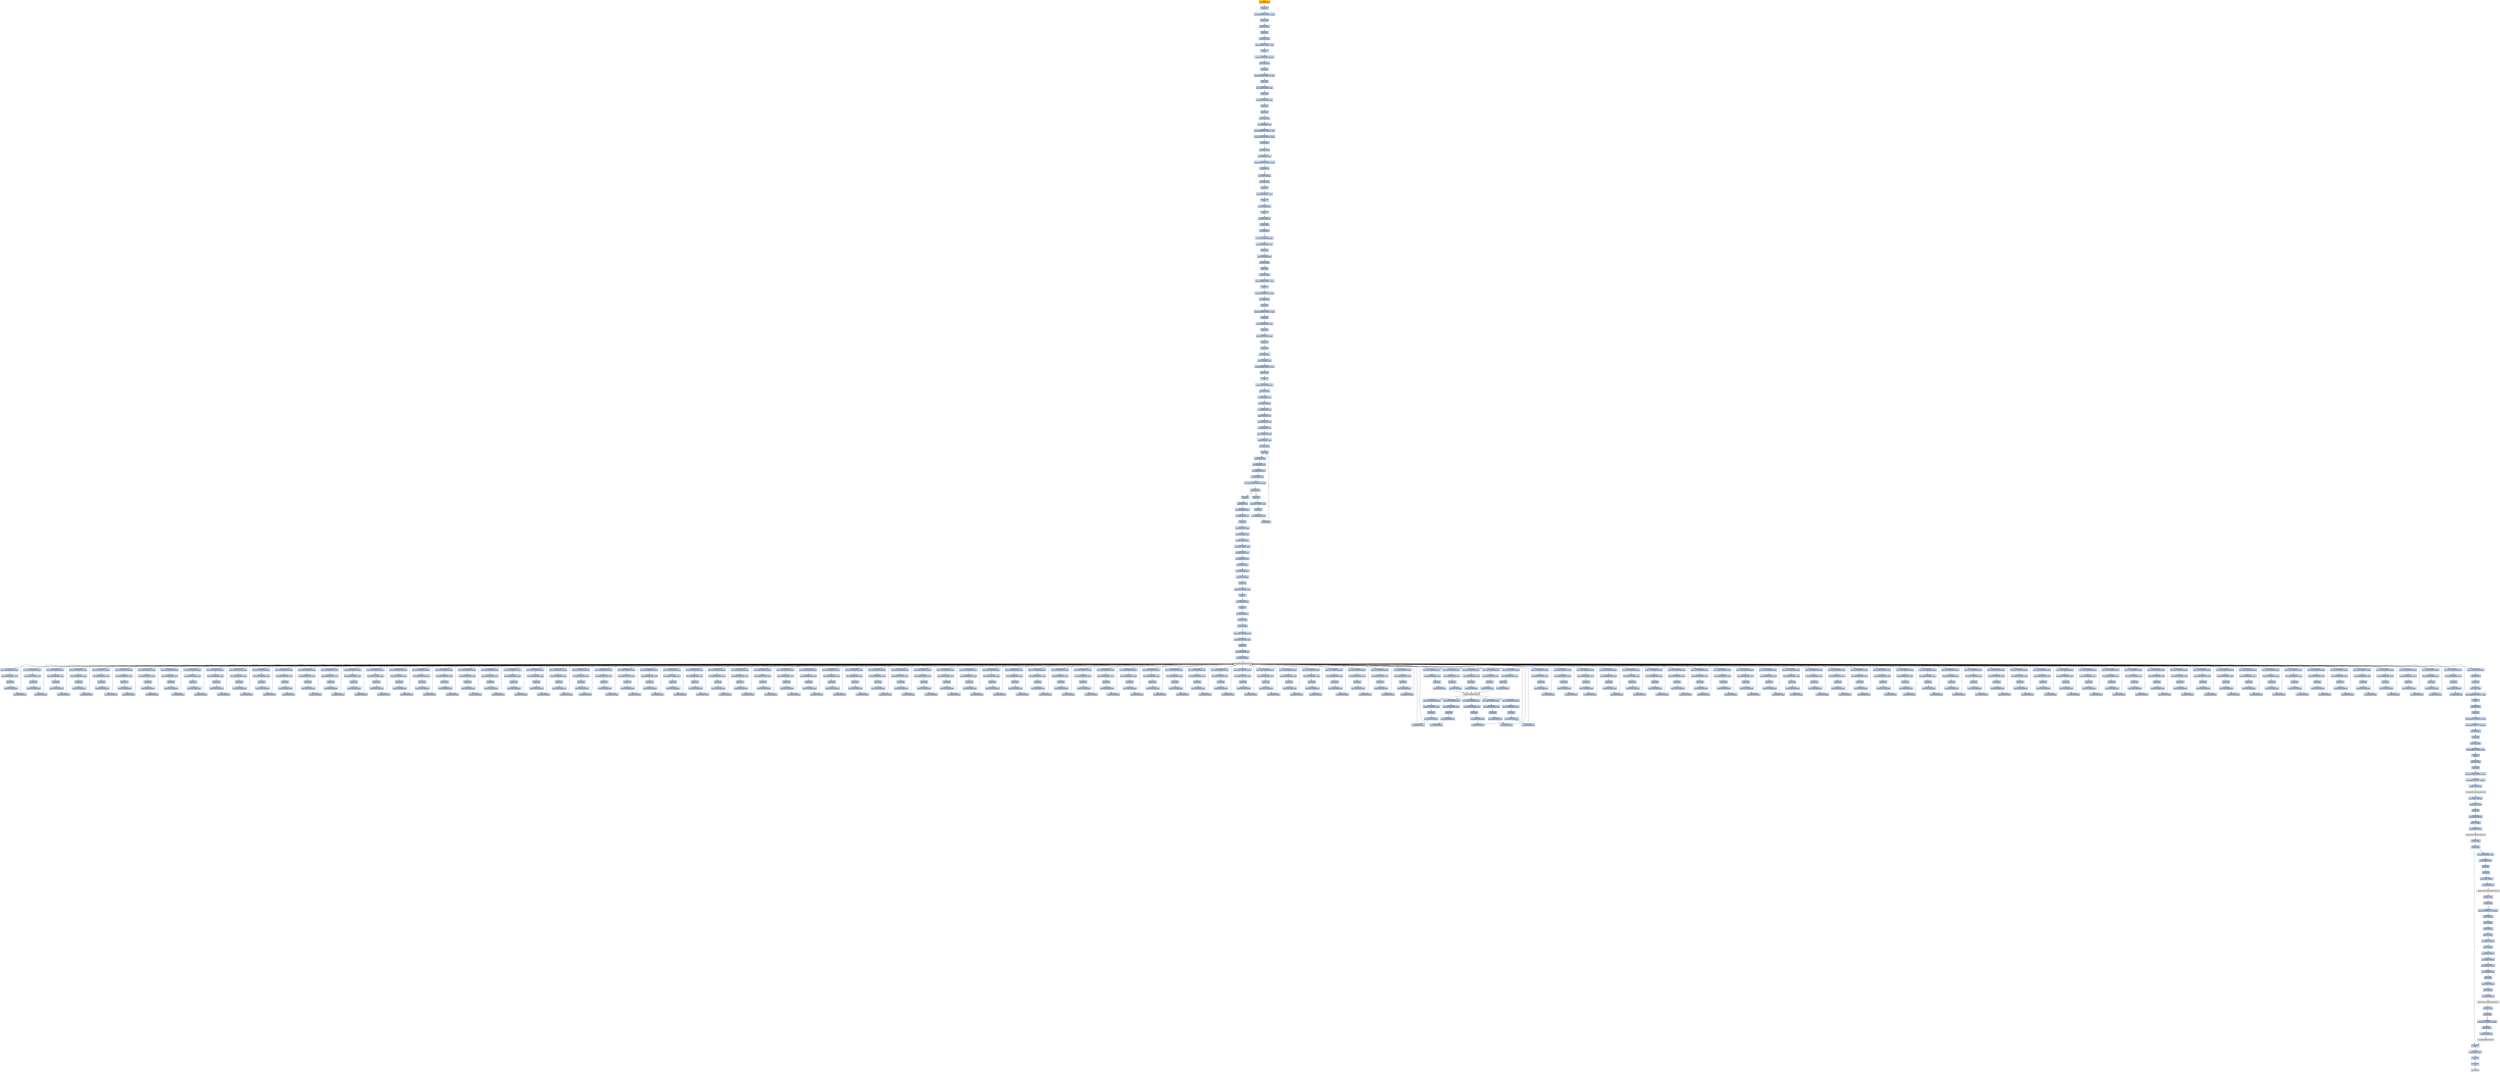 digraph G {
node[shape=rectangle,style=filled,fillcolor=lightsteelblue,color=lightsteelblue]
bgcolor="transparent"
a0x0041b454call_0x0041b459[label="start\ncall 0x0041b459",color="lightgrey",fillcolor="orange"];
a0x0041b459popl_ebx[label="0x0041b459\npopl %ebx"];
a0x0041b45asubl_0x403459UINT32_ebx[label="0x0041b45a\nsubl $0x403459<UINT32>, %ebx"];
a0x0041b460pushl_esp_[label="0x0041b460\npushl (%esp)"];
a0x0041b463call_0x0041b327[label="0x0041b463\ncall 0x0041b327"];
a0x0041b327pushl_ebp[label="0x0041b327\npushl %ebp"];
a0x0041b328movl_esp_ebp[label="0x0041b328\nmovl %esp, %ebp"];
a0x0041b32aaddl_0xfffffffcUINT8_esp[label="0x0041b32a\naddl $0xfffffffc<UINT8>, %esp"];
a0x0041b32dpusha_[label="0x0041b32d\npusha "];
a0x0041b32emovl_0x0UINT32__4ebp_[label="0x0041b32e\nmovl $0x0<UINT32>, -4(%ebp)"];
a0x0041b335call_0x0041b33a[label="0x0041b335\ncall 0x0041b33a"];
a0x0041b33apopl_ebx[label="0x0041b33a\npopl %ebx"];
a0x0041b33bsubl_0x40333aUINT32_ebx[label="0x0041b33b\nsubl $0x40333a<UINT32>, %ebx"];
a0x0041b341pushl_ebp[label="0x0041b341\npushl %ebp"];
a0x0041b342leal_0x40337febx__eax[label="0x0041b342\nleal 0x40337f(%ebx), %eax"];
a0x0041b348pushl_eax[label="0x0041b348\npushl %eax"];
a0x0041b349leal_0x4032f7ebx__eax[label="0x0041b349\nleal 0x4032f7(%ebx), %eax"];
a0x0041b34fpushl_eax[label="0x0041b34f\npushl %eax"];
a0x0041b350pushl_fs_0[label="0x0041b350\npushl %fs:0"];
a0x0041b357movl_esp_fs_0[label="0x0041b357\nmovl %esp, %fs:0"];
a0x0041b35emovl_0x8ebp__edi[label="0x0041b35e\nmovl 0x8(%ebp), %edi"];
a0x0041b361andl_0xffff0000UINT32_edi[label="0x0041b361\nandl $0xffff0000<UINT32>, %edi"];
a0x0041b367cmpw_0x5a4dUINT16_edi_[label="0x0041b367\ncmpw $0x5a4d<UINT16>, (%edi)"];
a0x0041b36cjne_0x0041b37f[label="0x0041b36c\njne 0x0041b37f"];
a0x0041b36emovl_edi_esi[label="0x0041b36e\nmovl %edi, %esi"];
a0x0041b370addl_0x3cesi__esi[label="0x0041b370\naddl 0x3c(%esi), %esi"];
a0x0041b373cmpw_0x4550UINT16_esi_[label="0x0041b373\ncmpw $0x4550<UINT16>, (%esi)"];
a0x0041b378jne_0x0041b37f[label="0x0041b378\njne 0x0041b37f"];
a0x0041b37amovl_edi__4ebp_[label="0x0041b37a\nmovl %edi, -4(%ebp)"];
a0x0041b37djmp_0x0041b38f[label="0x0041b37d\njmp 0x0041b38f"];
a0x0041b38fpopl_fs_0[label="0x0041b38f\npopl %fs:0"];
a0x0041b396addl_0xcUINT8_esp[label="0x0041b396\naddl $0xc<UINT8>, %esp"];
a0x0041b399popa_[label="0x0041b399\npopa "];
a0x0041b39amovl__4ebp__eax[label="0x0041b39a\nmovl -4(%ebp), %eax"];
a0x0041b39dleave_[label="0x0041b39d\nleave "];
a0x0041b39eret_0x4UINT16[label="0x0041b39e\nret $0x4<UINT16>"];
a0x0041b468orl_eax_eax[label="0x0041b468\norl %eax, %eax"];
a0x0041b46ajne_0x0041b471[label="0x0041b46a\njne 0x0041b471"];
a0x0041b471movl_eax_0x401000ebx_[label="0x0041b471\nmovl %eax, 0x401000(%ebx)"];
a0x0041b477leal_0x401426ebx__eax[label="0x0041b477\nleal 0x401426(%ebx), %eax"];
a0x0041b47dpushl_eax[label="0x0041b47d\npushl %eax"];
a0x0041b47epushl_0x401000ebx_[label="0x0041b47e\npushl 0x401000(%ebx)"];
a0x0041b484call_0x0041b3a1[label="0x0041b484\ncall 0x0041b3a1"];
a0x0041b3a1pushl_ebp[label="0x0041b3a1\npushl %ebp"];
a0x0041b3a2movl_esp_ebp[label="0x0041b3a2\nmovl %esp, %ebp"];
a0x0041b3a4addl_0xfffffff8UINT8_esp[label="0x0041b3a4\naddl $0xfffffff8<UINT8>, %esp"];
a0x0041b3a7pusha_[label="0x0041b3a7\npusha "];
a0x0041b3a8movl_0x0UINT32__4ebp_[label="0x0041b3a8\nmovl $0x0<UINT32>, -4(%ebp)"];
a0x0041b3afcall_0x0041b3b4[label="0x0041b3af\ncall 0x0041b3b4"];
a0x0041b3b4popl_ebx[label="0x0041b3b4\npopl %ebx"];
a0x0041b3b5subl_0x4033b4UINT32_ebx[label="0x0041b3b5\nsubl $0x4033b4<UINT32>, %ebx"];
a0x0041b3bbpushl_ebp[label="0x0041b3bb\npushl %ebp"];
a0x0041b3bcleal_0x403442ebx__eax[label="0x0041b3bc\nleal 0x403442(%ebx), %eax"];
a0x0041b3c2pushl_eax[label="0x0041b3c2\npushl %eax"];
a0x0041b3c3leal_0x4032f7ebx__eax[label="0x0041b3c3\nleal 0x4032f7(%ebx), %eax"];
a0x0041b3c9pushl_eax[label="0x0041b3c9\npushl %eax"];
a0x0041b3capushl_fs_0[label="0x0041b3ca\npushl %fs:0"];
a0x0041b3d1movl_esp_fs_0[label="0x0041b3d1\nmovl %esp, %fs:0"];
a0x0041b3d8movl_0xcebp__edi[label="0x0041b3d8\nmovl 0xc(%ebp), %edi"];
a0x0041b3dbmovl_0xffffffffUINT32_ecx[label="0x0041b3db\nmovl $0xffffffff<UINT32>, %ecx"];
a0x0041b3e0xorb_al_al[label="0x0041b3e0\nxorb %al, %al"];
a0x0041b3e2cld_[label="0x0041b3e2\ncld "];
a0x0041b3e3repnz_scasb_es_edi__al[label="0x0041b3e3\nrepnz scasb %es:(%edi), %al"];
a0x0041b3e5movl_edi_ecx[label="0x0041b3e5\nmovl %edi, %ecx"];
a0x0041b3e7subl_0xcebp__ecx[label="0x0041b3e7\nsubl 0xc(%ebp), %ecx"];
a0x0041b3eamovl_ecx__8ebp_[label="0x0041b3ea\nmovl %ecx, -8(%ebp)"];
a0x0041b3edmovl_0x8ebp__esi[label="0x0041b3ed\nmovl 0x8(%ebp), %esi"];
a0x0041b3f0addl_0x3cesi__esi[label="0x0041b3f0\naddl 0x3c(%esi), %esi"];
a0x0041b3f3movl_0x78esi__esi[label="0x0041b3f3\nmovl 0x78(%esi), %esi"];
a0x0041b3f6addl_0x8ebp__esi[label="0x0041b3f6\naddl 0x8(%ebp), %esi"];
a0x0041b3f9movl_0x20esi__ebx[label="0x0041b3f9\nmovl 0x20(%esi), %ebx"];
a0x0041b3fcaddl_0x8ebp__ebx[label="0x0041b3fc\naddl 0x8(%ebp), %ebx"];
a0x0041b3ffxorl_edx_edx[label="0x0041b3ff\nxorl %edx, %edx"];
a0x0041b401pushl_esi[label="0x0041b401\npushl %esi"];
a0x0041b402movl_ebx__edi[label="0x0041b402\nmovl (%ebx), %edi"];
a0x0041b404addl_0x8ebp__edi[label="0x0041b404\naddl 0x8(%ebp), %edi"];
a0x0041b407movl_0xcebp__esi[label="0x0041b407\nmovl 0xc(%ebp), %esi"];
a0x0041b40amovl__8ebp__ecx[label="0x0041b40a\nmovl -8(%ebp), %ecx"];
a0x0041b40drepz_cmpsb_ds_esi__es_edi_[label="0x0041b40d\nrepz cmpsb %ds:(%esi), %es:(%edi)"];
a0x0041b40fjne_0x0041b414[label="0x0041b40f\njne 0x0041b414"];
a0x0041b414popl_esi[label="0x0041b414\npopl %esi"];
a0x0041b415addl_0x4UINT8_ebx[label="0x0041b415\naddl $0x4<UINT8>, %ebx"];
a0x0041b418incl_edx[label="0x0041b418\nincl %edx"];
a0x0041b419cmpl_0x18esi__edx[label="0x0041b419\ncmpl 0x18(%esi), %edx"];
a0x0041b41cjb_0x0041b401[label="0x0041b41c\njb 0x0041b401"];
a0x0041b411popl_esi[label="0x0041b411\npopl %esi"];
a0x0041b412jmp_0x0041b420[label="0x0041b412\njmp 0x0041b420"];
a0x0041b420subl_0x20esi__ebx[label="0x0041b420\nsubl 0x20(%esi), %ebx"];
a0x0041b423subl_0x8ebp__ebx[label="0x0041b423\nsubl 0x8(%ebp), %ebx"];
a0x0041b426shrl_ebx[label="0x0041b426\nshrl %ebx"];
a0x0041b428addl_0x24esi__ebx[label="0x0041b428\naddl 0x24(%esi), %ebx"];
a0x0041b42baddl_0x8ebp__ebx[label="0x0041b42b\naddl 0x8(%ebp), %ebx"];
a0x0041b42emovzwl_ebx__eax[label="0x0041b42e\nmovzwl (%ebx), %eax"];
a0x0041b431shll_0x2UINT8_eax[label="0x0041b431\nshll $0x2<UINT8>, %eax"];
a0x0041b434addl_0x1cesi__eax[label="0x0041b434\naddl 0x1c(%esi), %eax"];
a0x0041b437addl_0x8ebp__eax[label="0x0041b437\naddl 0x8(%ebp), %eax"];
a0x0041b43amovl_eax__eax[label="0x0041b43a\nmovl (%eax), %eax"];
a0x0041b43caddl_0x8ebp__eax[label="0x0041b43c\naddl 0x8(%ebp), %eax"];
a0x0041b43fmovl_eax__4ebp_[label="0x0041b43f\nmovl %eax, -4(%ebp)"];
a0x0041b442popl_fs_0[label="0x0041b442\npopl %fs:0"];
a0x0041b449addl_0xcUINT8_esp[label="0x0041b449\naddl $0xc<UINT8>, %esp"];
a0x0041b44cpopa_[label="0x0041b44c\npopa "];
a0x0041b44dmovl__4ebp__eax[label="0x0041b44d\nmovl -4(%ebp), %eax"];
a0x0041b450leave_[label="0x0041b450\nleave "];
a0x0041b451ret_0x8UINT16[label="0x0041b451\nret $0x8<UINT16>"];
a0x0041b489orl_eax_eax[label="0x0041b489\norl %eax, %eax"];
a0x0041b48bjne_0x0041b492[label="0x0041b48b\njne 0x0041b492"];
a0x0041b492movl_eax_0x401261ebx_[label="0x0041b492\nmovl %eax, 0x401261(%ebx)"];
a0x0041b498leal_0x401419ebx__eax[label="0x0041b498\nleal 0x401419(%ebx), %eax"];
a0x0041b49epushl_eax[label="0x0041b49e\npushl %eax"];
a0x0041b49fpushl_0x401000ebx_[label="0x0041b49f\npushl 0x401000(%ebx)"];
a0x0041b4a5call_0x401261ebx_[label="0x0041b4a5\ncall 0x401261(%ebx)"];
GetProcAddress_kernel32_dll[label="GetProcAddress@kernel32.dll",color="lightgrey",fillcolor="lightgrey"];
a0x0041b4abmovl_eax_0x401265ebx_[label="0x0041b4ab\nmovl %eax, 0x401265(%ebx)"];
a0x0041b4b1leal_0x40146cebx__eax[label="0x0041b4b1\nleal 0x40146c(%ebx), %eax"];
a0x0041b4b7pushl_eax[label="0x0041b4b7\npushl %eax"];
a0x0041b4b8pushl_0x401000ebx_[label="0x0041b4b8\npushl 0x401000(%ebx)"];
a0x0041b4becall_0x401261ebx_[label="0x0041b4be\ncall 0x401261(%ebx)"];
a0x0041b4c4movl_eax_0x401269ebx_[label="0x0041b4c4\nmovl %eax, 0x401269(%ebx)"];
a0x0041b4caleal_0x401477ebx__eax[label="0x0041b4ca\nleal 0x401477(%ebx), %eax"];
a0x0041b4d0pushl_eax[label="0x0041b4d0\npushl %eax"];
a0x0041b4d1pushl_0x401000ebx_[label="0x0041b4d1\npushl 0x401000(%ebx)"];
a0x0041b4d7call_0x401261ebx_[label="0x0041b4d7\ncall 0x401261(%ebx)"];
a0x0041b4ddmovl_eax_0x40126debx_[label="0x0041b4dd\nmovl %eax, 0x40126d(%ebx)"];
a0x0041b4e3leal_0x40148aebx__eax[label="0x0041b4e3\nleal 0x40148a(%ebx), %eax"];
a0x0041b4e9pushl_eax[label="0x0041b4e9\npushl %eax"];
a0x0041b4eapushl_0x401000ebx_[label="0x0041b4ea\npushl 0x401000(%ebx)"];
a0x0041b4f0call_0x401261ebx_[label="0x0041b4f0\ncall 0x401261(%ebx)"];
a0x0041b4f6movl_eax_0x401271ebx_[label="0x0041b4f6\nmovl %eax, 0x401271(%ebx)"];
a0x0041b4fcleal_0x40149eebx__eax[label="0x0041b4fc\nleal 0x40149e(%ebx), %eax"];
a0x0041b502pushl_eax[label="0x0041b502\npushl %eax"];
a0x0041b503pushl_0x401000ebx_[label="0x0041b503\npushl 0x401000(%ebx)"];
a0x0041b509call_0x401261ebx_[label="0x0041b509\ncall 0x401261(%ebx)"];
a0x0041b50fmovl_eax_0x401275ebx_[label="0x0041b50f\nmovl %eax, 0x401275(%ebx)"];
a0x0041b515leal_0x4014a8ebx__eax[label="0x0041b515\nleal 0x4014a8(%ebx), %eax"];
a0x0041b51bpushl_eax[label="0x0041b51b\npushl %eax"];
a0x0041b51cpushl_0x401000ebx_[label="0x0041b51c\npushl 0x401000(%ebx)"];
a0x0041b522call_0x401261ebx_[label="0x0041b522\ncall 0x401261(%ebx)"];
a0x0041b528movl_eax_0x401279ebx_[label="0x0041b528\nmovl %eax, 0x401279(%ebx)"];
a0x0041b52eleal_0x4014d6ebx__eax[label="0x0041b52e\nleal 0x4014d6(%ebx), %eax"];
a0x0041b534pushl_eax[label="0x0041b534\npushl %eax"];
a0x0041b535pushl_0x401000ebx_[label="0x0041b535\npushl 0x401000(%ebx)"];
a0x0041b53bcall_0x401261ebx_[label="0x0041b53b\ncall 0x401261(%ebx)"];
a0x0041b541movl_eax_0x401281ebx_[label="0x0041b541\nmovl %eax, 0x401281(%ebx)"];
a0x0041b547leal_0x4014e7ebx__eax[label="0x0041b547\nleal 0x4014e7(%ebx), %eax"];
a0x0041b54dpushl_eax[label="0x0041b54d\npushl %eax"];
a0x0041b54epushl_0x401000ebx_[label="0x0041b54e\npushl 0x401000(%ebx)"];
a0x0041b554call_0x401261ebx_[label="0x0041b554\ncall 0x401261(%ebx)"];
a0x0041b55amovl_eax_0x401285ebx_[label="0x0041b55a\nmovl %eax, 0x401285(%ebx)"];
a0x0041b560leal_0x4014f3ebx__eax[label="0x0041b560\nleal 0x4014f3(%ebx), %eax"];
a0x0041b566pushl_eax[label="0x0041b566\npushl %eax"];
a0x0041b567pushl_0x401000ebx_[label="0x0041b567\npushl 0x401000(%ebx)"];
a0x0041b56dcall_0x401261ebx_[label="0x0041b56d\ncall 0x401261(%ebx)"];
a0x0041b573movl_eax_0x401289ebx_[label="0x0041b573\nmovl %eax, 0x401289(%ebx)"];
a0x0041b579leal_0x401501ebx__eax[label="0x0041b579\nleal 0x401501(%ebx), %eax"];
a0x0041b57fpushl_eax[label="0x0041b57f\npushl %eax"];
a0x0041b580pushl_0x401000ebx_[label="0x0041b580\npushl 0x401000(%ebx)"];
a0x0041b586call_0x401261ebx_[label="0x0041b586\ncall 0x401261(%ebx)"];
a0x0041b58cmovl_eax_0x40128debx_[label="0x0041b58c\nmovl %eax, 0x40128d(%ebx)"];
a0x0041b592leal_0x40150febx__eax[label="0x0041b592\nleal 0x40150f(%ebx), %eax"];
a0x0041b598pushl_eax[label="0x0041b598\npushl %eax"];
a0x0041b599pushl_0x401000ebx_[label="0x0041b599\npushl 0x401000(%ebx)"];
a0x0041b59fcall_0x401261ebx_[label="0x0041b59f\ncall 0x401261(%ebx)"];
a0x0041b5a5movl_eax_0x401291ebx_[label="0x0041b5a5\nmovl %eax, 0x401291(%ebx)"];
a0x0041b5ableal_0x40151bebx__eax[label="0x0041b5ab\nleal 0x40151b(%ebx), %eax"];
a0x0041b5b1pushl_eax[label="0x0041b5b1\npushl %eax"];
a0x0041b5b2pushl_0x401000ebx_[label="0x0041b5b2\npushl 0x401000(%ebx)"];
a0x0041b5b8call_0x401261ebx_[label="0x0041b5b8\ncall 0x401261(%ebx)"];
a0x0041b5bemovl_eax_0x401295ebx_[label="0x0041b5be\nmovl %eax, 0x401295(%ebx)"];
a0x0041b5c4leal_0x40152eebx__eax[label="0x0041b5c4\nleal 0x40152e(%ebx), %eax"];
a0x0041b5capushl_eax[label="0x0041b5ca\npushl %eax"];
a0x0041b5cbpushl_0x401000ebx_[label="0x0041b5cb\npushl 0x401000(%ebx)"];
a0x0041b5d1call_0x401261ebx_[label="0x0041b5d1\ncall 0x401261(%ebx)"];
a0x0041b5d7movl_eax_0x401299ebx_[label="0x0041b5d7\nmovl %eax, 0x401299(%ebx)"];
a0x0041b5ddleal_0x40153cebx__eax[label="0x0041b5dd\nleal 0x40153c(%ebx), %eax"];
a0x0041b5e3pushl_eax[label="0x0041b5e3\npushl %eax"];
a0x0041b5e4pushl_0x401000ebx_[label="0x0041b5e4\npushl 0x401000(%ebx)"];
a0x0041b5eacall_0x401261ebx_[label="0x0041b5ea\ncall 0x401261(%ebx)"];
a0x0041b5f0movl_eax_0x40129debx_[label="0x0041b5f0\nmovl %eax, 0x40129d(%ebx)"];
a0x0041b5f6leal_0x40154cebx__eax[label="0x0041b5f6\nleal 0x40154c(%ebx), %eax"];
a0x0041b5fcpushl_eax[label="0x0041b5fc\npushl %eax"];
a0x0041b5fdpushl_0x401000ebx_[label="0x0041b5fd\npushl 0x401000(%ebx)"];
a0x0041b603call_0x401261ebx_[label="0x0041b603\ncall 0x401261(%ebx)"];
a0x0041b609movl_eax_0x4012a1ebx_[label="0x0041b609\nmovl %eax, 0x4012a1(%ebx)"];
a0x0041b60fleal_0x401556ebx__eax[label="0x0041b60f\nleal 0x401556(%ebx), %eax"];
a0x0041b615pushl_eax[label="0x0041b615\npushl %eax"];
a0x0041b616pushl_0x401000ebx_[label="0x0041b616\npushl 0x401000(%ebx)"];
a0x0041b61ccall_0x401261ebx_[label="0x0041b61c\ncall 0x401261(%ebx)"];
a0x0041b622movl_eax_0x4012a5ebx_[label="0x0041b622\nmovl %eax, 0x4012a5(%ebx)"];
a0x0041b628leal_0x401565ebx__eax[label="0x0041b628\nleal 0x401565(%ebx), %eax"];
a0x0041b62epushl_eax[label="0x0041b62e\npushl %eax"];
a0x0041b62fpushl_0x401000ebx_[label="0x0041b62f\npushl 0x401000(%ebx)"];
a0x0041b635call_0x401261ebx_[label="0x0041b635\ncall 0x401261(%ebx)"];
a0x0041b63bmovl_eax_0x4012a9ebx_[label="0x0041b63b\nmovl %eax, 0x4012a9(%ebx)"];
a0x0041b641leal_0x401572ebx__eax[label="0x0041b641\nleal 0x401572(%ebx), %eax"];
a0x0041b647pushl_eax[label="0x0041b647\npushl %eax"];
a0x0041b648pushl_0x401000ebx_[label="0x0041b648\npushl 0x401000(%ebx)"];
a0x0041b64ecall_0x401261ebx_[label="0x0041b64e\ncall 0x401261(%ebx)"];
a0x0041b654movl_eax_0x4012adebx_[label="0x0041b654\nmovl %eax, 0x4012ad(%ebx)"];
a0x0041b65aleal_0x40157eebx__eax[label="0x0041b65a\nleal 0x40157e(%ebx), %eax"];
a0x0041b660pushl_eax[label="0x0041b660\npushl %eax"];
a0x0041b661pushl_0x401000ebx_[label="0x0041b661\npushl 0x401000(%ebx)"];
a0x0041b667call_0x401261ebx_[label="0x0041b667\ncall 0x401261(%ebx)"];
a0x0041b66dmovl_eax_0x4012b1ebx_[label="0x0041b66d\nmovl %eax, 0x4012b1(%ebx)"];
a0x0041b673leal_0x401587ebx__eax[label="0x0041b673\nleal 0x401587(%ebx), %eax"];
a0x0041b679pushl_eax[label="0x0041b679\npushl %eax"];
a0x0041b67apushl_0x401000ebx_[label="0x0041b67a\npushl 0x401000(%ebx)"];
a0x0041b680call_0x401261ebx_[label="0x0041b680\ncall 0x401261(%ebx)"];
a0x0041b686movl_eax_0x4012b5ebx_[label="0x0041b686\nmovl %eax, 0x4012b5(%ebx)"];
a0x0041b68cleal_0x401590ebx__eax[label="0x0041b68c\nleal 0x401590(%ebx), %eax"];
a0x0041b692pushl_eax[label="0x0041b692\npushl %eax"];
a0x0041b693pushl_0x401000ebx_[label="0x0041b693\npushl 0x401000(%ebx)"];
a0x0041b699call_0x401261ebx_[label="0x0041b699\ncall 0x401261(%ebx)"];
a0x0041b69fmovl_eax_0x4012b9ebx_[label="0x0041b69f\nmovl %eax, 0x4012b9(%ebx)"];
a0x0041b6a5leal_0x40159cebx__eax[label="0x0041b6a5\nleal 0x40159c(%ebx), %eax"];
a0x0041b6abpushl_eax[label="0x0041b6ab\npushl %eax"];
a0x0041b6acpushl_0x401000ebx_[label="0x0041b6ac\npushl 0x401000(%ebx)"];
a0x0041b6b2call_0x401261ebx_[label="0x0041b6b2\ncall 0x401261(%ebx)"];
a0x0041b6b8movl_eax_0x4012bdebx_[label="0x0041b6b8\nmovl %eax, 0x4012bd(%ebx)"];
a0x0041b6beleal_0x4015a4ebx__eax[label="0x0041b6be\nleal 0x4015a4(%ebx), %eax"];
a0x0041b6c4pushl_eax[label="0x0041b6c4\npushl %eax"];
a0x0041b6c5pushl_0x401000ebx_[label="0x0041b6c5\npushl 0x401000(%ebx)"];
a0x0041b6cbcall_0x401261ebx_[label="0x0041b6cb\ncall 0x401261(%ebx)"];
a0x0041b6d1movl_eax_0x4012c1ebx_[label="0x0041b6d1\nmovl %eax, 0x4012c1(%ebx)"];
a0x0041b6d7leal_0x4015aaebx__eax[label="0x0041b6d7\nleal 0x4015aa(%ebx), %eax"];
a0x0041b6ddpushl_eax[label="0x0041b6dd\npushl %eax"];
a0x0041b6depushl_0x401000ebx_[label="0x0041b6de\npushl 0x401000(%ebx)"];
a0x0041b6e4call_0x401261ebx_[label="0x0041b6e4\ncall 0x401261(%ebx)"];
a0x0041b6eamovl_eax_0x4012c5ebx_[label="0x0041b6ea\nmovl %eax, 0x4012c5(%ebx)"];
a0x0041b6f0leal_0x4015baebx__eax[label="0x0041b6f0\nleal 0x4015ba(%ebx), %eax"];
a0x0041b6f6pushl_eax[label="0x0041b6f6\npushl %eax"];
a0x0041b6f7pushl_0x401000ebx_[label="0x0041b6f7\npushl 0x401000(%ebx)"];
a0x0041b6fdcall_0x401261ebx_[label="0x0041b6fd\ncall 0x401261(%ebx)"];
a0x0041b703movl_eax_0x4012c9ebx_[label="0x0041b703\nmovl %eax, 0x4012c9(%ebx)"];
a0x0041b709leal_0x4015eeebx__eax[label="0x0041b709\nleal 0x4015ee(%ebx), %eax"];
a0x0041b70fpushl_eax[label="0x0041b70f\npushl %eax"];
a0x0041b710pushl_0x401000ebx_[label="0x0041b710\npushl 0x401000(%ebx)"];
a0x0041b716call_0x401261ebx_[label="0x0041b716\ncall 0x401261(%ebx)"];
a0x0041b71cmovl_eax_0x4012d5ebx_[label="0x0041b71c\nmovl %eax, 0x4012d5(%ebx)"];
a0x0041b722leal_0x4015fdebx__eax[label="0x0041b722\nleal 0x4015fd(%ebx), %eax"];
a0x0041b728pushl_eax[label="0x0041b728\npushl %eax"];
a0x0041b729pushl_0x401000ebx_[label="0x0041b729\npushl 0x401000(%ebx)"];
a0x0041b72fcall_0x401261ebx_[label="0x0041b72f\ncall 0x401261(%ebx)"];
a0x0041b735movl_eax_0x4012d9ebx_[label="0x0041b735\nmovl %eax, 0x4012d9(%ebx)"];
a0x0041b73bleal_0x4015d3ebx__eax[label="0x0041b73b\nleal 0x4015d3(%ebx), %eax"];
a0x0041b741pushl_eax[label="0x0041b741\npushl %eax"];
a0x0041b742pushl_0x401000ebx_[label="0x0041b742\npushl 0x401000(%ebx)"];
a0x0041b748call_0x401261ebx_[label="0x0041b748\ncall 0x401261(%ebx)"];
a0x0041b74emovl_eax_0x4012cdebx_[label="0x0041b74e\nmovl %eax, 0x4012cd(%ebx)"];
a0x0041b754leal_0x4015e1ebx__eax[label="0x0041b754\nleal 0x4015e1(%ebx), %eax"];
a0x0041b75apushl_eax[label="0x0041b75a\npushl %eax"];
a0x0041b75bpushl_0x401000ebx_[label="0x0041b75b\npushl 0x401000(%ebx)"];
a0x0041b761call_0x401261ebx_[label="0x0041b761\ncall 0x401261(%ebx)"];
a0x0041b767movl_eax_0x4012d1ebx_[label="0x0041b767\nmovl %eax, 0x4012d1(%ebx)"];
a0x0041b76dleal_0x401668ebx__eax[label="0x0041b76d\nleal 0x401668(%ebx), %eax"];
a0x0041b773pushl_eax[label="0x0041b773\npushl %eax"];
a0x0041b774pushl_0x401000ebx_[label="0x0041b774\npushl 0x401000(%ebx)"];
a0x0041b77acall_0x401261ebx_[label="0x0041b77a\ncall 0x401261(%ebx)"];
a0x0041b780movl_eax_0x4012f5ebx_[label="0x0041b780\nmovl %eax, 0x4012f5(%ebx)"];
a0x0041b786leal_0x401677ebx__eax[label="0x0041b786\nleal 0x401677(%ebx), %eax"];
a0x0041b78cpushl_eax[label="0x0041b78c\npushl %eax"];
a0x0041b78dpushl_0x401000ebx_[label="0x0041b78d\npushl 0x401000(%ebx)"];
a0x0041b793call_0x401261ebx_[label="0x0041b793\ncall 0x401261(%ebx)"];
a0x0041b799movl_eax_0x4012f9ebx_[label="0x0041b799\nmovl %eax, 0x4012f9(%ebx)"];
a0x0041b79fleal_0x40168aebx__eax[label="0x0041b79f\nleal 0x40168a(%ebx), %eax"];
a0x0041b7a5pushl_eax[label="0x0041b7a5\npushl %eax"];
a0x0041b7a6pushl_0x401000ebx_[label="0x0041b7a6\npushl 0x401000(%ebx)"];
a0x0041b7accall_0x401261ebx_[label="0x0041b7ac\ncall 0x401261(%ebx)"];
a0x0041b7b2movl_eax_0x4012fdebx_[label="0x0041b7b2\nmovl %eax, 0x4012fd(%ebx)"];
a0x0041b7b8leal_0x40169debx__eax[label="0x0041b7b8\nleal 0x40169d(%ebx), %eax"];
a0x0041b7bepushl_eax[label="0x0041b7be\npushl %eax"];
a0x0041b7bfpushl_0x401000ebx_[label="0x0041b7bf\npushl 0x401000(%ebx)"];
a0x0041b7c5call_0x401261ebx_[label="0x0041b7c5\ncall 0x401261(%ebx)"];
a0x0041b7cbmovl_eax_0x401301ebx_[label="0x0041b7cb\nmovl %eax, 0x401301(%ebx)"];
a0x0041b7d1leal_0x4016b0ebx__eax[label="0x0041b7d1\nleal 0x4016b0(%ebx), %eax"];
a0x0041b7d7pushl_eax[label="0x0041b7d7\npushl %eax"];
a0x0041b7d8pushl_0x401000ebx_[label="0x0041b7d8\npushl 0x401000(%ebx)"];
a0x0041b7decall_0x401261ebx_[label="0x0041b7de\ncall 0x401261(%ebx)"];
a0x0041b7e4movl_eax_0x401305ebx_[label="0x0041b7e4\nmovl %eax, 0x401305(%ebx)"];
a0x0041b7ealeal_0x4016e2ebx__eax[label="0x0041b7ea\nleal 0x4016e2(%ebx), %eax"];
a0x0041b7f0pushl_eax[label="0x0041b7f0\npushl %eax"];
a0x0041b7f1pushl_0x401000ebx_[label="0x0041b7f1\npushl 0x401000(%ebx)"];
a0x0041b7f7call_0x401261ebx_[label="0x0041b7f7\ncall 0x401261(%ebx)"];
a0x0041b7fdmovl_eax_0x401315ebx_[label="0x0041b7fd\nmovl %eax, 0x401315(%ebx)"];
a0x0041b803leal_0x4016c6ebx__eax[label="0x0041b803\nleal 0x4016c6(%ebx), %eax"];
a0x0041b809pushl_eax[label="0x0041b809\npushl %eax"];
a0x0041b80apushl_0x401000ebx_[label="0x0041b80a\npushl 0x401000(%ebx)"];
a0x0041b810call_0x401261ebx_[label="0x0041b810\ncall 0x401261(%ebx)"];
a0x0041b816movl_eax_0x40130debx_[label="0x0041b816\nmovl %eax, 0x40130d(%ebx)"];
a0x0041b81cleal_0x4016d9ebx__eax[label="0x0041b81c\nleal 0x4016d9(%ebx), %eax"];
a0x0041b822pushl_eax[label="0x0041b822\npushl %eax"];
a0x0041b823pushl_0x401000ebx_[label="0x0041b823\npushl 0x401000(%ebx)"];
a0x0041b829call_0x401261ebx_[label="0x0041b829\ncall 0x401261(%ebx)"];
a0x0041b82fmovl_eax_0x401311ebx_[label="0x0041b82f\nmovl %eax, 0x401311(%ebx)"];
a0x0041b835leal_0x4016efebx__eax[label="0x0041b835\nleal 0x4016ef(%ebx), %eax"];
a0x0041b83bpushl_eax[label="0x0041b83b\npushl %eax"];
a0x0041b83cpushl_0x401000ebx_[label="0x0041b83c\npushl 0x401000(%ebx)"];
a0x0041b842call_0x401261ebx_[label="0x0041b842\ncall 0x401261(%ebx)"];
a0x0041b848movl_eax_0x401319ebx_[label="0x0041b848\nmovl %eax, 0x401319(%ebx)"];
a0x0041b84eleal_0x4016fbebx__eax[label="0x0041b84e\nleal 0x4016fb(%ebx), %eax"];
a0x0041b854pushl_eax[label="0x0041b854\npushl %eax"];
a0x0041b855pushl_0x401000ebx_[label="0x0041b855\npushl 0x401000(%ebx)"];
a0x0041b85bcall_0x401261ebx_[label="0x0041b85b\ncall 0x401261(%ebx)"];
a0x0041b861movl_eax_0x40131debx_[label="0x0041b861\nmovl %eax, 0x40131d(%ebx)"];
a0x0041b867leal_0x401804ebx__eax[label="0x0041b867\nleal 0x401804(%ebx), %eax"];
a0x0041b86dpushl_eax[label="0x0041b86d\npushl %eax"];
a0x0041b86epushl_0x401000ebx_[label="0x0041b86e\npushl 0x401000(%ebx)"];
a0x0041b874call_0x401261ebx_[label="0x0041b874\ncall 0x401261(%ebx)"];
a0x0041b87amovl_eax_0x40138debx_[label="0x0041b87a\nmovl %eax, 0x40138d(%ebx)"];
a0x0041b880leal_0x401813ebx__eax[label="0x0041b880\nleal 0x401813(%ebx), %eax"];
a0x0041b886pushl_eax[label="0x0041b886\npushl %eax"];
a0x0041b887pushl_0x401000ebx_[label="0x0041b887\npushl 0x401000(%ebx)"];
a0x0041b88dcall_0x401261ebx_[label="0x0041b88d\ncall 0x401261(%ebx)"];
a0x0041b893movl_eax_0x401391ebx_[label="0x0041b893\nmovl %eax, 0x401391(%ebx)"];
a0x0041b899leal_0x40181debx__eax[label="0x0041b899\nleal 0x40181d(%ebx), %eax"];
a0x0041b89fpushl_eax[label="0x0041b89f\npushl %eax"];
a0x0041b8a0pushl_0x401000ebx_[label="0x0041b8a0\npushl 0x401000(%ebx)"];
a0x0041b8a6call_0x401261ebx_[label="0x0041b8a6\ncall 0x401261(%ebx)"];
a0x0041b8acmovl_eax_0x401395ebx_[label="0x0041b8ac\nmovl %eax, 0x401395(%ebx)"];
a0x0041b8b2leal_0x40170febx__eax[label="0x0041b8b2\nleal 0x40170f(%ebx), %eax"];
a0x0041b8b8pushl_eax[label="0x0041b8b8\npushl %eax"];
a0x0041b8b9pushl_0x401000ebx_[label="0x0041b8b9\npushl 0x401000(%ebx)"];
a0x0041b8bfcall_0x401261ebx_[label="0x0041b8bf\ncall 0x401261(%ebx)"];
a0x0041b8c5movl_eax_0x401399ebx_[label="0x0041b8c5\nmovl %eax, 0x401399(%ebx)"];
a0x0041b8cbleal_0x40182bebx__eax[label="0x0041b8cb\nleal 0x40182b(%ebx), %eax"];
a0x0041b8d1pushl_eax[label="0x0041b8d1\npushl %eax"];
a0x0041b8d2pushl_0x401000ebx_[label="0x0041b8d2\npushl 0x401000(%ebx)"];
a0x0041b8d8call_0x401261ebx_[label="0x0041b8d8\ncall 0x401261(%ebx)"];
a0x0041b8demovl_eax_0x40139debx_[label="0x0041b8de\nmovl %eax, 0x40139d(%ebx)"];
a0x0041b8e4leal_0x40187aebx__eax[label="0x0041b8e4\nleal 0x40187a(%ebx), %eax"];
a0x0041b8eapushl_eax[label="0x0041b8ea\npushl %eax"];
a0x0041b8ebpushl_0x401000ebx_[label="0x0041b8eb\npushl 0x401000(%ebx)"];
a0x0041b8f1call_0x401261ebx_[label="0x0041b8f1\ncall 0x401261(%ebx)"];
a0x0041b8f7movl_eax_0x4013b5ebx_[label="0x0041b8f7\nmovl %eax, 0x4013b5(%ebx)"];
a0x0041b8fdleal_0x401893ebx__eax[label="0x0041b8fd\nleal 0x401893(%ebx), %eax"];
a0x0041b903pushl_eax[label="0x0041b903\npushl %eax"];
a0x0041b904pushl_0x401000ebx_[label="0x0041b904\npushl 0x401000(%ebx)"];
a0x0041b90acall_0x401261ebx_[label="0x0041b90a\ncall 0x401261(%ebx)"];
a0x0041b910movl_eax_0x4013b9ebx_[label="0x0041b910\nmovl %eax, 0x4013b9(%ebx)"];
a0x0041b916leal_0x4018a1ebx__eax[label="0x0041b916\nleal 0x4018a1(%ebx), %eax"];
a0x0041b91cpushl_eax[label="0x0041b91c\npushl %eax"];
a0x0041b91dpushl_0x401000ebx_[label="0x0041b91d\npushl 0x401000(%ebx)"];
a0x0041b923call_0x401261ebx_[label="0x0041b923\ncall 0x401261(%ebx)"];
a0x0041b929movl_eax_0x4013bdebx_[label="0x0041b929\nmovl %eax, 0x4013bd(%ebx)"];
a0x0041b92fleal_0x40190febx__eax[label="0x0041b92f\nleal 0x40190f(%ebx), %eax"];
a0x0041b935pushl_eax[label="0x0041b935\npushl %eax"];
a0x0041b936pushl_0x401000ebx_[label="0x0041b936\npushl 0x401000(%ebx)"];
a0x0041b93ccall_0x401261ebx_[label="0x0041b93c\ncall 0x401261(%ebx)"];
a0x0041b942movl_eax_0x4013d9ebx_[label="0x0041b942\nmovl %eax, 0x4013d9(%ebx)"];
a0x0041b948leal_0x401938ebx__eax[label="0x0041b948\nleal 0x401938(%ebx), %eax"];
a0x0041b94epushl_eax[label="0x0041b94e\npushl %eax"];
a0x0041b94fpushl_0x401000ebx_[label="0x0041b94f\npushl 0x401000(%ebx)"];
a0x0041b955call_0x401261ebx_[label="0x0041b955\ncall 0x401261(%ebx)"];
a0x0041b95bmovl_eax_0x4013e1ebx_[label="0x0041b95b\nmovl %eax, 0x4013e1(%ebx)"];
a0x0041b961leal_0x401942ebx__eax[label="0x0041b961\nleal 0x401942(%ebx), %eax"];
a0x0041b967pushl_eax[label="0x0041b967\npushl %eax"];
a0x0041b968pushl_0x401000ebx_[label="0x0041b968\npushl 0x401000(%ebx)"];
a0x0041b96ecall_0x401261ebx_[label="0x0041b96e\ncall 0x401261(%ebx)"];
a0x0041b974movl_eax_0x4013e5ebx_[label="0x0041b974\nmovl %eax, 0x4013e5(%ebx)"];
a0x0041b97aleal_0x40194cebx__eax[label="0x0041b97a\nleal 0x40194c(%ebx), %eax"];
a0x0041b980pushl_eax[label="0x0041b980\npushl %eax"];
a0x0041b981pushl_0x401000ebx_[label="0x0041b981\npushl 0x401000(%ebx)"];
a0x0041b987call_0x401261ebx_[label="0x0041b987\ncall 0x401261(%ebx)"];
a0x0041b98dmovl_eax_0x4013e9ebx_[label="0x0041b98d\nmovl %eax, 0x4013e9(%ebx)"];
a0x0041b993leal_0x40195debx__eax[label="0x0041b993\nleal 0x40195d(%ebx), %eax"];
a0x0041b999pushl_eax[label="0x0041b999\npushl %eax"];
a0x0041b99apushl_0x401000ebx_[label="0x0041b99a\npushl 0x401000(%ebx)"];
a0x0041b9a0call_0x401261ebx_[label="0x0041b9a0\ncall 0x401261(%ebx)"];
a0x0041b9a6movl_eax_0x4013edebx_[label="0x0041b9a6\nmovl %eax, 0x4013ed(%ebx)"];
a0x0041b9acleal_0x401a13ebx__eax[label="0x0041b9ac\nleal 0x401a13(%ebx), %eax"];
a0x0041b9b2pushl_eax[label="0x0041b9b2\npushl %eax"];
a0x0041b9b3pushl_0x401000ebx_[label="0x0041b9b3\npushl 0x401000(%ebx)"];
a0x0041b9b9call_0x401261ebx_[label="0x0041b9b9\ncall 0x401261(%ebx)"];
a0x0041b9bfmovl_eax_0x4013fdebx_[label="0x0041b9bf\nmovl %eax, 0x4013fd(%ebx)"];
a0x0041b9c5leal_0x401a27ebx__eax[label="0x0041b9c5\nleal 0x401a27(%ebx), %eax"];
a0x0041b9cbpushl_eax[label="0x0041b9cb\npushl %eax"];
a0x0041b9ccpushl_0x401000ebx_[label="0x0041b9cc\npushl 0x401000(%ebx)"];
a0x0041b9d2call_0x401261ebx_[label="0x0041b9d2\ncall 0x401261(%ebx)"];
a0x0041b9d8movl_eax_0x401401ebx_[label="0x0041b9d8\nmovl %eax, 0x401401(%ebx)"];
a0x0041b9deleal_0x40171febx__eax[label="0x0041b9de\nleal 0x40171f(%ebx), %eax"];
a0x0041b9e4pushl_eax[label="0x0041b9e4\npushl %eax"];
a0x0041b9e5pushl_0x401000ebx_[label="0x0041b9e5\npushl 0x401000(%ebx)"];
a0x0041b9ebcall_0x401261ebx_[label="0x0041b9eb\ncall 0x401261(%ebx)"];
a0x0041b9f1movl_eax_0x401325ebx_[label="0x0041b9f1\nmovl %eax, 0x401325(%ebx)"];
a0x0041b9f7leal_0x401734ebx__eax[label="0x0041b9f7\nleal 0x401734(%ebx), %eax"];
a0x0041b9fdpushl_eax[label="0x0041b9fd\npushl %eax"];
a0x0041b9fepushl_0x401000ebx_[label="0x0041b9fe\npushl 0x401000(%ebx)"];
a0x0041ba04call_0x401261ebx_[label="0x0041ba04\ncall 0x401261(%ebx)"];
a0x0041ba0amovl_eax_0x401329ebx_[label="0x0041ba0a\nmovl %eax, 0x401329(%ebx)"];
a0x0041ba10leal_0x401741ebx__eax[label="0x0041ba10\nleal 0x401741(%ebx), %eax"];
a0x0041ba16pushl_eax[label="0x0041ba16\npushl %eax"];
a0x0041ba17pushl_0x401000ebx_[label="0x0041ba17\npushl 0x401000(%ebx)"];
a0x0041ba1dcall_0x401261ebx_[label="0x0041ba1d\ncall 0x401261(%ebx)"];
a0x0041ba23movl_eax_0x40132debx_[label="0x0041ba23\nmovl %eax, 0x40132d(%ebx)"];
a0x0041ba29leal_0x40174debx__eax[label="0x0041ba29\nleal 0x40174d(%ebx), %eax"];
a0x0041ba2fpushl_eax[label="0x0041ba2f\npushl %eax"];
a0x0041ba30pushl_0x401000ebx_[label="0x0041ba30\npushl 0x401000(%ebx)"];
a0x0041ba36call_0x401261ebx_[label="0x0041ba36\ncall 0x401261(%ebx)"];
a0x0041ba3cmovl_eax_0x401331ebx_[label="0x0041ba3c\nmovl %eax, 0x401331(%ebx)"];
a0x0041ba42leal_0x40175eebx__eax[label="0x0041ba42\nleal 0x40175e(%ebx), %eax"];
a0x0041ba48pushl_eax[label="0x0041ba48\npushl %eax"];
a0x0041ba49pushl_0x401000ebx_[label="0x0041ba49\npushl 0x401000(%ebx)"];
a0x0041ba4fcall_0x401261ebx_[label="0x0041ba4f\ncall 0x401261(%ebx)"];
a0x0041ba55movl_eax_0x401321ebx_[label="0x0041ba55\nmovl %eax, 0x401321(%ebx)"];
a0x0041ba5bleal_0x401a43ebx__eax[label="0x0041ba5b\nleal 0x401a43(%ebx), %eax"];
a0x0041ba61pushl_eax[label="0x0041ba61\npushl %eax"];
a0x0041ba62pushl_0x401000ebx_[label="0x0041ba62\npushl 0x401000(%ebx)"];
a0x0041ba68call_0x401261ebx_[label="0x0041ba68\ncall 0x401261(%ebx)"];
a0x0041ba6emovl_eax_0x401409ebx_[label="0x0041ba6e\nmovl %eax, 0x401409(%ebx)"];
a0x0041ba74leal_0x401a4eebx__eax[label="0x0041ba74\nleal 0x401a4e(%ebx), %eax"];
a0x0041ba7apushl_eax[label="0x0041ba7a\npushl %eax"];
a0x0041ba7bpushl_0x401000ebx_[label="0x0041ba7b\npushl 0x401000(%ebx)"];
a0x0041ba81call_0x401261ebx_[label="0x0041ba81\ncall 0x401261(%ebx)"];
a0x0041ba87movl_eax_0x40140debx_[label="0x0041ba87\nmovl %eax, 0x40140d(%ebx)"];
a0x0041ba8dleal_0x401a5eebx__eax[label="0x0041ba8d\nleal 0x401a5e(%ebx), %eax"];
a0x0041ba93pushl_eax[label="0x0041ba93\npushl %eax"];
a0x0041ba94pushl_0x401000ebx_[label="0x0041ba94\npushl 0x401000(%ebx)"];
a0x0041ba9acall_0x401261ebx_[label="0x0041ba9a\ncall 0x401261(%ebx)"];
a0x0041baa0movl_eax_0x401411ebx_[label="0x0041baa0\nmovl %eax, 0x401411(%ebx)"];
a0x0041baa6leal_0x401a6debx__eax[label="0x0041baa6\nleal 0x401a6d(%ebx), %eax"];
a0x0041baacpushl_eax[label="0x0041baac\npushl %eax"];
a0x0041baadpushl_0x401000ebx_[label="0x0041baad\npushl 0x401000(%ebx)"];
a0x0041bab3call_0x401261ebx_[label="0x0041bab3\ncall 0x401261(%ebx)"];
a0x0041bab9movl_eax_0x401415ebx_[label="0x0041bab9\nmovl %eax, 0x401415(%ebx)"];
a0x0041babfleal_0x401435ebx__eax[label="0x0041babf\nleal 0x401435(%ebx), %eax"];
a0x0041bac5pushl_eax[label="0x0041bac5\npushl %eax"];
a0x0041bac6call_0x401265ebx_[label="0x0041bac6\ncall 0x401265(%ebx)"];
LoadLibraryA_kernel32_dll[label="LoadLibraryA@kernel32.dll",color="lightgrey",fillcolor="lightgrey"];
a0x0041baccmovl_eax_0x401004ebx_[label="0x0041bacc\nmovl %eax, 0x401004(%ebx)"];
a0x0041bad2leal_0x4014bdebx__eax[label="0x0041bad2\nleal 0x4014bd(%ebx), %eax"];
a0x0041bad8pushl_eax[label="0x0041bad8\npushl %eax"];
a0x0041bad9pushl_0x401004ebx_[label="0x0041bad9\npushl 0x401004(%ebx)"];
a0x0041badfcall_0x401261ebx_[label="0x0041badf\ncall 0x401261(%ebx)"];
a0x0041bae5movl_eax_0x40127debx_[label="0x0041bae5\nmovl %eax, 0x40127d(%ebx)"];
a0x0041baebleal_0x401617ebx__eax[label="0x0041baeb\nleal 0x401617(%ebx), %eax"];
a0x0041baf1pushl_eax[label="0x0041baf1\npushl %eax"];
a0x0041baf2pushl_0x401004ebx_[label="0x0041baf2\npushl 0x401004(%ebx)"];
a0x0041baf8call_0x401261ebx_[label="0x0041baf8\ncall 0x401261(%ebx)"];
a0x0041bafemovl_eax_0x4012e1ebx_[label="0x0041bafe\nmovl %eax, 0x4012e1(%ebx)"];
a0x0041bb04leal_0x401623ebx__eax[label="0x0041bb04\nleal 0x401623(%ebx), %eax"];
a0x0041bb0apushl_eax[label="0x0041bb0a\npushl %eax"];
a0x0041bb0bpushl_0x401004ebx_[label="0x0041bb0b\npushl 0x401004(%ebx)"];
a0x0041bb11call_0x401261ebx_[label="0x0041bb11\ncall 0x401261(%ebx)"];
a0x0041bb17movl_eax_0x4012e5ebx_[label="0x0041bb17\nmovl %eax, 0x4012e5(%ebx)"];
a0x0041bb1dleal_0x401633ebx__eax[label="0x0041bb1d\nleal 0x401633(%ebx), %eax"];
a0x0041bb23pushl_eax[label="0x0041bb23\npushl %eax"];
a0x0041bb24pushl_0x401004ebx_[label="0x0041bb24\npushl 0x401004(%ebx)"];
a0x0041bb2acall_0x401261ebx_[label="0x0041bb2a\ncall 0x401261(%ebx)"];
a0x0041bb30movl_eax_0x4012e9ebx_[label="0x0041bb30\nmovl %eax, 0x4012e9(%ebx)"];
a0x0041bb36leal_0x401646ebx__eax[label="0x0041bb36\nleal 0x401646(%ebx), %eax"];
a0x0041bb3cpushl_eax[label="0x0041bb3c\npushl %eax"];
a0x0041bb3dpushl_0x401004ebx_[label="0x0041bb3d\npushl 0x401004(%ebx)"];
a0x0041bb43call_0x401261ebx_[label="0x0041bb43\ncall 0x401261(%ebx)"];
a0x0041bb49movl_eax_0x4012edebx_[label="0x0041bb49\nmovl %eax, 0x4012ed(%ebx)"];
a0x0041bb4fleal_0x401657ebx__eax[label="0x0041bb4f\nleal 0x401657(%ebx), %eax"];
a0x0041bb55pushl_eax[label="0x0041bb55\npushl %eax"];
a0x0041bb56pushl_0x401004ebx_[label="0x0041bb56\npushl 0x401004(%ebx)"];
a0x0041bb5ccall_0x401261ebx_[label="0x0041bb5c\ncall 0x401261(%ebx)"];
a0x0041bb62movl_eax_0x4012f1ebx_[label="0x0041bb62\nmovl %eax, 0x4012f1(%ebx)"];
a0x0041bb68leal_0x40160bebx__eax[label="0x0041bb68\nleal 0x40160b(%ebx), %eax"];
a0x0041bb6epushl_eax[label="0x0041bb6e\npushl %eax"];
a0x0041bb6fpushl_0x401004ebx_[label="0x0041bb6f\npushl 0x401004(%ebx)"];
a0x0041bb75call_0x401261ebx_[label="0x0041bb75\ncall 0x401261(%ebx)"];
a0x0041bb7bmovl_eax_0x4012ddebx_[label="0x0041bb7b\nmovl %eax, 0x4012dd(%ebx)"];
a0x0041bb81leal_0x4016bdebx__eax[label="0x0041bb81\nleal 0x4016bd(%ebx), %eax"];
a0x0041bb87pushl_eax[label="0x0041bb87\npushl %eax"];
a0x0041bb88pushl_0x401004ebx_[label="0x0041bb88\npushl 0x401004(%ebx)"];
a0x0041bb8ecall_0x401261ebx_[label="0x0041bb8e\ncall 0x401261(%ebx)"];
a0x0041bb94movl_eax_0x401309ebx_[label="0x0041bb94\nmovl %eax, 0x401309(%ebx)"];
a0x0041bb9aleal_0x40183cebx__eax[label="0x0041bb9a\nleal 0x40183c(%ebx), %eax"];
a0x0041bba0pushl_eax[label="0x0041bba0\npushl %eax"];
a0x0041bba1pushl_0x401004ebx_[label="0x0041bba1\npushl 0x401004(%ebx)"];
a0x0041bba7call_0x401261ebx_[label="0x0041bba7\ncall 0x401261(%ebx)"];
a0x0041bbadmovl_eax_0x4013a1ebx_[label="0x0041bbad\nmovl %eax, 0x4013a1(%ebx)"];
a0x0041bbb3leal_0x40184debx__eax[label="0x0041bbb3\nleal 0x40184d(%ebx), %eax"];
a0x0041bbb9pushl_eax[label="0x0041bbb9\npushl %eax"];
a0x0041bbbapushl_0x401004ebx_[label="0x0041bbba\npushl 0x401004(%ebx)"];
a0x0041bbc0call_0x401261ebx_[label="0x0041bbc0\ncall 0x401261(%ebx)"];
a0x0041bbc6movl_eax_0x4013a5ebx_[label="0x0041bbc6\nmovl %eax, 0x4013a5(%ebx)"];
a0x0041bbccleal_0x40185debx__eax[label="0x0041bbcc\nleal 0x40185d(%ebx), %eax"];
a0x0041bbd2pushl_eax[label="0x0041bbd2\npushl %eax"];
a0x0041bbd3pushl_0x401004ebx_[label="0x0041bbd3\npushl 0x401004(%ebx)"];
a0x0041bbd9call_0x401261ebx_[label="0x0041bbd9\ncall 0x401261(%ebx)"];
a0x0041bbdfmovl_eax_0x4013a9ebx_[label="0x0041bbdf\nmovl %eax, 0x4013a9(%ebx)"];
a0x0041bbe5leal_0x40186cebx__eax[label="0x0041bbe5\nleal 0x40186c(%ebx), %eax"];
a0x0041bbebpushl_eax[label="0x0041bbeb\npushl %eax"];
a0x0041bbecpushl_0x401004ebx_[label="0x0041bbec\npushl 0x401004(%ebx)"];
a0x0041bbf2call_0x401261ebx_[label="0x0041bbf2\ncall 0x401261(%ebx)"];
a0x0041bbf8movl_eax_0x4013adebx_[label="0x0041bbf8\nmovl %eax, 0x4013ad(%ebx)"];
a0x0041bbfeleal_0x401887ebx__eax[label="0x0041bbfe\nleal 0x401887(%ebx), %eax"];
a0x0041bc04pushl_eax[label="0x0041bc04\npushl %eax"];
a0x0041bc05pushl_0x401004ebx_[label="0x0041bc05\npushl 0x401004(%ebx)"];
a0x0041bc0bcall_0x401261ebx_[label="0x0041bc0b\ncall 0x401261(%ebx)"];
a0x0041bc11movl_eax_0x4013b1ebx_[label="0x0041bc11\nmovl %eax, 0x4013b1(%ebx)"];
a0x0041bc17leal_0x4018b5ebx__eax[label="0x0041bc17\nleal 0x4018b5(%ebx), %eax"];
a0x0041bc1dpushl_eax[label="0x0041bc1d\npushl %eax"];
a0x0041bc1epushl_0x401004ebx_[label="0x0041bc1e\npushl 0x401004(%ebx)"];
a0x0041bc24call_0x401261ebx_[label="0x0041bc24\ncall 0x401261(%ebx)"];
a0x0041bc2amovl_eax_0x4013c1ebx_[label="0x0041bc2a\nmovl %eax, 0x4013c1(%ebx)"];
a0x0041bc30leal_0x4018c7ebx__eax[label="0x0041bc30\nleal 0x4018c7(%ebx), %eax"];
a0x0041bc36pushl_eax[label="0x0041bc36\npushl %eax"];
a0x0041bc37pushl_0x401004ebx_[label="0x0041bc37\npushl 0x401004(%ebx)"];
a0x0041bc3dcall_0x401261ebx_[label="0x0041bc3d\ncall 0x401261(%ebx)"];
a0x0041bc43movl_eax_0x4013c5ebx_[label="0x0041bc43\nmovl %eax, 0x4013c5(%ebx)"];
a0x0041bc49leal_0x4018dbebx__eax[label="0x0041bc49\nleal 0x4018db(%ebx), %eax"];
a0x0041bc4fpushl_eax[label="0x0041bc4f\npushl %eax"];
a0x0041bc50pushl_0x401004ebx_[label="0x0041bc50\npushl 0x401004(%ebx)"];
a0x0041bc56call_0x401261ebx_[label="0x0041bc56\ncall 0x401261(%ebx)"];
a0x0041bc5cmovl_eax_0x4013c9ebx_[label="0x0041bc5c\nmovl %eax, 0x4013c9(%ebx)"];
a0x0041bc62leal_0x4018eaebx__eax[label="0x0041bc62\nleal 0x4018ea(%ebx), %eax"];
a0x0041bc68pushl_eax[label="0x0041bc68\npushl %eax"];
a0x0041bc69pushl_0x401004ebx_[label="0x0041bc69\npushl 0x401004(%ebx)"];
a0x0041bc6fcall_0x401261ebx_[label="0x0041bc6f\ncall 0x401261(%ebx)"];
a0x0041bc75movl_eax_0x4013cdebx_[label="0x0041bc75\nmovl %eax, 0x4013cd(%ebx)"];
a0x0041bc7bleal_0x4018fbebx__eax[label="0x0041bc7b\nleal 0x4018fb(%ebx), %eax"];
a0x0041bc81pushl_eax[label="0x0041bc81\npushl %eax"];
a0x0041bc82pushl_0x401004ebx_[label="0x0041bc82\npushl 0x401004(%ebx)"];
a0x0041bc88call_0x401261ebx_[label="0x0041bc88\ncall 0x401261(%ebx)"];
a0x0041bc8emovl_eax_0x4013d1ebx_[label="0x0041bc8e\nmovl %eax, 0x4013d1(%ebx)"];
a0x0041bc94leal_0x401907ebx__eax[label="0x0041bc94\nleal 0x401907(%ebx), %eax"];
a0x0041bc9apushl_eax[label="0x0041bc9a\npushl %eax"];
a0x0041bc9bpushl_0x401004ebx_[label="0x0041bc9b\npushl 0x401004(%ebx)"];
a0x0041bca1call_0x401261ebx_[label="0x0041bca1\ncall 0x401261(%ebx)"];
a0x0041bca7movl_eax_0x4013d5ebx_[label="0x0041bca7\nmovl %eax, 0x4013d5(%ebx)"];
a0x0041bcadleal_0x40143cebx__eax[label="0x0041bcad\nleal 0x40143c(%ebx), %eax"];
a0x0041bcb3pushl_eax[label="0x0041bcb3\npushl %eax"];
a0x0041bcb4call_0x401265ebx_[label="0x0041bcb4\ncall 0x401265(%ebx)"];
a0x0041bcbamovl_eax_0x401008ebx_[label="0x0041bcba\nmovl %eax, 0x401008(%ebx)"];
a0x0041bcc0leal_0x401770ebx__eax[label="0x0041bcc0\nleal 0x401770(%ebx), %eax"];
a0x0041bcc6pushl_eax[label="0x0041bcc6\npushl %eax"];
a0x0041bcc7pushl_0x401008ebx_[label="0x0041bcc7\npushl 0x401008(%ebx)"];
a0x0041bccdcall_0x401261ebx_[label="0x0041bccd\ncall 0x401261(%ebx)"];
a0x0041bcd3movl_eax_0x401335ebx_[label="0x0041bcd3\nmovl %eax, 0x401335(%ebx)"];
a0x0041bcd9leal_0x40177aebx__eax[label="0x0041bcd9\nleal 0x40177a(%ebx), %eax"];
a0x0041bcdfpushl_eax[label="0x0041bcdf\npushl %eax"];
a0x0041bce0pushl_0x401008ebx_[label="0x0041bce0\npushl 0x401008(%ebx)"];
a0x0041bce6call_0x401261ebx_[label="0x0041bce6\ncall 0x401261(%ebx)"];
a0x0041bcecmovl_eax_0x401339ebx_[label="0x0041bcec\nmovl %eax, 0x401339(%ebx)"];
a0x0041bcf2leal_0x401785ebx__eax[label="0x0041bcf2\nleal 0x401785(%ebx), %eax"];
a0x0041bcf8pushl_eax[label="0x0041bcf8\npushl %eax"];
a0x0041bcf9pushl_0x401008ebx_[label="0x0041bcf9\npushl 0x401008(%ebx)"];
a0x0041bcffcall_0x401261ebx_[label="0x0041bcff\ncall 0x401261(%ebx)"];
a0x0041bd05movl_eax_0x40133debx_[label="0x0041bd05\nmovl %eax, 0x40133d(%ebx)"];
a0x0041bd0bleal_0x401794ebx__eax[label="0x0041bd0b\nleal 0x401794(%ebx), %eax"];
a0x0041bd11pushl_eax[label="0x0041bd11\npushl %eax"];
a0x0041bd12pushl_0x401008ebx_[label="0x0041bd12\npushl 0x401008(%ebx)"];
a0x0041bd18call_0x401261ebx_[label="0x0041bd18\ncall 0x401261(%ebx)"];
a0x0041bd1emovl_eax_0x401341ebx_[label="0x0041bd1e\nmovl %eax, 0x401341(%ebx)"];
a0x0041bd24leal_0x40179febx__eax[label="0x0041bd24\nleal 0x40179f(%ebx), %eax"];
a0x0041bd2apushl_eax[label="0x0041bd2a\npushl %eax"];
a0x0041bd2bpushl_0x401008ebx_[label="0x0041bd2b\npushl 0x401008(%ebx)"];
a0x0041bd31call_0x401261ebx_[label="0x0041bd31\ncall 0x401261(%ebx)"];
a0x0041bd37movl_eax_0x401345ebx_[label="0x0041bd37\nmovl %eax, 0x401345(%ebx)"];
a0x0041bd3dleal_0x4017abebx__eax[label="0x0041bd3d\nleal 0x4017ab(%ebx), %eax"];
a0x0041bd43pushl_eax[label="0x0041bd43\npushl %eax"];
a0x0041bd44pushl_0x401008ebx_[label="0x0041bd44\npushl 0x401008(%ebx)"];
a0x0041bd4acall_0x401261ebx_[label="0x0041bd4a\ncall 0x401261(%ebx)"];
a0x0041bd50movl_eax_0x401349ebx_[label="0x0041bd50\nmovl %eax, 0x401349(%ebx)"];
a0x0041bd56leal_0x4017bbebx__eax[label="0x0041bd56\nleal 0x4017bb(%ebx), %eax"];
a0x0041bd5cpushl_eax[label="0x0041bd5c\npushl %eax"];
a0x0041bd5dpushl_0x401008ebx_[label="0x0041bd5d\npushl 0x401008(%ebx)"];
a0x0041bd63call_0x401261ebx_[label="0x0041bd63\ncall 0x401261(%ebx)"];
a0x0041bd69movl_eax_0x40134debx_[label="0x0041bd69\nmovl %eax, 0x40134d(%ebx)"];
a0x0041bd6fleal_0x4017fbebx__eax[label="0x0041bd6f\nleal 0x4017fb(%ebx), %eax"];
a0x0041bd75pushl_eax[label="0x0041bd75\npushl %eax"];
a0x0041bd76pushl_0x401008ebx_[label="0x0041bd76\npushl 0x401008(%ebx)"];
a0x0041bd7ccall_0x401261ebx_[label="0x0041bd7c\ncall 0x401261(%ebx)"];
a0x0041bd82movl_eax_0x40136debx_[label="0x0041bd82\nmovl %eax, 0x40136d(%ebx)"];
a0x0041bd88leal_0x4017c2ebx__eax[label="0x0041bd88\nleal 0x4017c2(%ebx), %eax"];
a0x0041bd8epushl_eax[label="0x0041bd8e\npushl %eax"];
a0x0041bd8fpushl_0x401008ebx_[label="0x0041bd8f\npushl 0x401008(%ebx)"];
a0x0041bd95call_0x401261ebx_[label="0x0041bd95\ncall 0x401261(%ebx)"];
a0x0041bd9bmovl_eax_0x401351ebx_[label="0x0041bd9b\nmovl %eax, 0x401351(%ebx)"];
a0x0041bda1leal_0x4017c7ebx__eax[label="0x0041bda1\nleal 0x4017c7(%ebx), %eax"];
a0x0041bda7pushl_eax[label="0x0041bda7\npushl %eax"];
a0x0041bda8pushl_0x401008ebx_[label="0x0041bda8\npushl 0x401008(%ebx)"];
a0x0041bdaecall_0x401261ebx_[label="0x0041bdae\ncall 0x401261(%ebx)"];
a0x0041bdb4movl_eax_0x401355ebx_[label="0x0041bdb4\nmovl %eax, 0x401355(%ebx)"];
a0x0041bdbaleal_0x4017ccebx__eax[label="0x0041bdba\nleal 0x4017cc(%ebx), %eax"];
a0x0041bdc0pushl_eax[label="0x0041bdc0\npushl %eax"];
a0x0041bdc1pushl_0x401008ebx_[label="0x0041bdc1\npushl 0x401008(%ebx)"];
a0x0041bdc7call_0x401261ebx_[label="0x0041bdc7\ncall 0x401261(%ebx)"];
a0x0041bdcdmovl_eax_0x401359ebx_[label="0x0041bdcd\nmovl %eax, 0x401359(%ebx)"];
a0x0041bdd3leal_0x4017d3ebx__eax[label="0x0041bdd3\nleal 0x4017d3(%ebx), %eax"];
a0x0041bdd9pushl_eax[label="0x0041bdd9\npushl %eax"];
a0x0041bddapushl_0x401008ebx_[label="0x0041bdda\npushl 0x401008(%ebx)"];
a0x0041bde0call_0x401261ebx_[label="0x0041bde0\ncall 0x401261(%ebx)"];
a0x0041bde6movl_eax_0x40135debx_[label="0x0041bde6\nmovl %eax, 0x40135d(%ebx)"];
a0x0041bdecleal_0x4017d9ebx__eax[label="0x0041bdec\nleal 0x4017d9(%ebx), %eax"];
a0x0041bdf2pushl_eax[label="0x0041bdf2\npushl %eax"];
a0x0041bdf3pushl_0x401008ebx_[label="0x0041bdf3\npushl 0x401008(%ebx)"];
a0x0041bdf9call_0x401261ebx_[label="0x0041bdf9\ncall 0x401261(%ebx)"];
a0x0041bdffmovl_eax_0x401361ebx_[label="0x0041bdff\nmovl %eax, 0x401361(%ebx)"];
a0x0041be05leal_0x4017e1ebx__eax[label="0x0041be05\nleal 0x4017e1(%ebx), %eax"];
a0x0041be0bpushl_eax[label="0x0041be0b\npushl %eax"];
a0x0041be0cpushl_0x401008ebx_[label="0x0041be0c\npushl 0x401008(%ebx)"];
a0x0041be12call_0x401261ebx_[label="0x0041be12\ncall 0x401261(%ebx)"];
a0x0041be18movl_eax_0x401365ebx_[label="0x0041be18\nmovl %eax, 0x401365(%ebx)"];
a0x0041be1eleal_0x401a39ebx__eax[label="0x0041be1e\nleal 0x401a39(%ebx), %eax"];
a0x0041be24pushl_eax[label="0x0041be24\npushl %eax"];
a0x0041be25pushl_0x401008ebx_[label="0x0041be25\npushl 0x401008(%ebx)"];
a0x0041be2bcall_0x401261ebx_[label="0x0041be2b\ncall 0x401261(%ebx)"];
a0x0041be31movl_eax_0x401405ebx_[label="0x0041be31\nmovl %eax, 0x401405(%ebx)"];
a0x0041be37leal_0x4017edebx__eax[label="0x0041be37\nleal 0x4017ed(%ebx), %eax"];
a0x0041be3dpushl_eax[label="0x0041be3d\npushl %eax"];
a0x0041be3epushl_0x401008ebx_[label="0x0041be3e\npushl 0x401008(%ebx)"];
a0x0041be44call_0x401261ebx_[label="0x0041be44\ncall 0x401261(%ebx)"];
a0x0041be4amovl_eax_0x401369ebx_[label="0x0041be4a\nmovl %eax, 0x401369(%ebx)"];
a0x0041be50leal_0x401447ebx__eax[label="0x0041be50\nleal 0x401447(%ebx), %eax"];
a0x0041be56pushl_eax[label="0x0041be56\npushl %eax"];
a0x0041be57call_0x401265ebx_[label="0x0041be57\ncall 0x401265(%ebx)"];
a0x0041be5dmovl_eax_0x40100cebx_[label="0x0041be5d\nmovl %eax, 0x40100c(%ebx)"];
a0x0041be63leal_0x40192aebx__eax[label="0x0041be63\nleal 0x40192a(%ebx), %eax"];
a0x0041be69pushl_eax[label="0x0041be69\npushl %eax"];
a0x0041be6apushl_0x40100cebx_[label="0x0041be6a\npushl 0x40100c(%ebx)"];
a0x0041be70call_0x401261ebx_[label="0x0041be70\ncall 0x401261(%ebx)"];
a0x0041be76movl_eax_0x4013ddebx_[label="0x0041be76\nmovl %eax, 0x4013dd(%ebx)"];
a0x0041be7cleal_0x401453ebx__eax[label="0x0041be7c\nleal 0x401453(%ebx), %eax"];
a0x0041be82pushl_eax[label="0x0041be82\npushl %eax"];
a0x0041be83call_0x401265ebx_[label="0x0041be83\ncall 0x401265(%ebx)"];
a0x0041be89movl_eax_0x401010ebx_[label="0x0041be89\nmovl %eax, 0x401010(%ebx)"];
a0x0041be8fleal_0x401981ebx__eax[label="0x0041be8f\nleal 0x401981(%ebx), %eax"];
a0x0041be95pushl_eax[label="0x0041be95\npushl %eax"];
a0x0041be96pushl_0x401010ebx_[label="0x0041be96\npushl 0x401010(%ebx)"];
a0x0041be9ccall_0x401261ebx_[label="0x0041be9c\ncall 0x401261(%ebx)"];
a0x0041bea2movl_eax_0x401379ebx_[label="0x0041bea2\nmovl %eax, 0x401379(%ebx)"];
a0x0041bea8leal_0x40198febx__eax[label="0x0041bea8\nleal 0x40198f(%ebx), %eax"];
a0x0041beaepushl_eax[label="0x0041beae\npushl %eax"];
a0x0041beafpushl_0x401010ebx_[label="0x0041beaf\npushl 0x401010(%ebx)"];
a0x0041beb5call_0x401261ebx_[label="0x0041beb5\ncall 0x401261(%ebx)"];
a0x0041bebbmovl_eax_0x40137debx_[label="0x0041bebb\nmovl %eax, 0x40137d(%ebx)"];
a0x0041bec1leal_0x401975ebx__eax[label="0x0041bec1\nleal 0x401975(%ebx), %eax"];
a0x0041bec7pushl_eax[label="0x0041bec7\npushl %eax"];
a0x0041bec8pushl_0x401010ebx_[label="0x0041bec8\npushl 0x401010(%ebx)"];
a0x0041bececall_0x401261ebx_[label="0x0041bece\ncall 0x401261(%ebx)"];
a0x0041bed4movl_eax_0x401375ebx_[label="0x0041bed4\nmovl %eax, 0x401375(%ebx)"];
a0x0041bedaleal_0x401969ebx__eax[label="0x0041beda\nleal 0x401969(%ebx), %eax"];
a0x0041bee0pushl_eax[label="0x0041bee0\npushl %eax"];
a0x0041bee1pushl_0x401010ebx_[label="0x0041bee1\npushl 0x401010(%ebx)"];
a0x0041bee7call_0x401261ebx_[label="0x0041bee7\ncall 0x401261(%ebx)"];
a0x0041beedmovl_eax_0x401371ebx_[label="0x0041beed\nmovl %eax, 0x401371(%ebx)"];
a0x0041bef3leal_0x4019a0ebx__eax[label="0x0041bef3\nleal 0x4019a0(%ebx), %eax"];
a0x0041bef9pushl_eax[label="0x0041bef9\npushl %eax"];
a0x0041befapushl_0x401010ebx_[label="0x0041befa\npushl 0x401010(%ebx)"];
a0x0041bf00call_0x401261ebx_[label="0x0041bf00\ncall 0x401261(%ebx)"];
a0x0041bf06movl_eax_0x401381ebx_[label="0x0041bf06\nmovl %eax, 0x401381(%ebx)"];
a0x0041bf0cleal_0x4019b4ebx__eax[label="0x0041bf0c\nleal 0x4019b4(%ebx), %eax"];
a0x0041bf12pushl_eax[label="0x0041bf12\npushl %eax"];
a0x0041bf13pushl_0x401010ebx_[label="0x0041bf13\npushl 0x401010(%ebx)"];
a0x0041bf19call_0x401261ebx_[label="0x0041bf19\ncall 0x401261(%ebx)"];
a0x0041bf1fmovl_eax_0x401385ebx_[label="0x0041bf1f\nmovl %eax, 0x401385(%ebx)"];
a0x0041bf25leal_0x4019c5ebx__eax[label="0x0041bf25\nleal 0x4019c5(%ebx), %eax"];
a0x0041bf2bpushl_eax[label="0x0041bf2b\npushl %eax"];
a0x0041bf2cpushl_0x401010ebx_[label="0x0041bf2c\npushl 0x401010(%ebx)"];
a0x0041bf32call_0x401261ebx_[label="0x0041bf32\ncall 0x401261(%ebx)"];
a0x0041bf38movl_eax_0x401389ebx_[label="0x0041bf38\nmovl %eax, 0x401389(%ebx)"];
a0x0041bf3eleal_0x40145febx__eax[label="0x0041bf3e\nleal 0x40145f(%ebx), %eax"];
a0x0041bf44pushl_eax[label="0x0041bf44\npushl %eax"];
a0x0041bf45call_0x401265ebx_[label="0x0041bf45\ncall 0x401265(%ebx)"];
a0x0041bf4bmovl_eax_0x401014ebx_[label="0x0041bf4b\nmovl %eax, 0x401014(%ebx)"];
a0x0041bf51leal_0x4019d6ebx__eax[label="0x0041bf51\nleal 0x4019d6(%ebx), %eax"];
a0x0041bf57pushl_eax[label="0x0041bf57\npushl %eax"];
a0x0041bf58pushl_0x401014ebx_[label="0x0041bf58\npushl 0x401014(%ebx)"];
a0x0041bf5ecall_0x401261ebx_[label="0x0041bf5e\ncall 0x401261(%ebx)"];
a0x0041bf64movl_eax_0x4013f1ebx_[label="0x0041bf64\nmovl %eax, 0x4013f1(%ebx)"];
a0x0041bf6aleal_0x4019e7ebx__eax[label="0x0041bf6a\nleal 0x4019e7(%ebx), %eax"];
a0x0041bf70pushl_eax[label="0x0041bf70\npushl %eax"];
a0x0041bf71pushl_0x401014ebx_[label="0x0041bf71\npushl 0x401014(%ebx)"];
a0x0041bf77call_0x401261ebx_[label="0x0041bf77\ncall 0x401261(%ebx)"];
a0x0041bf7dmovl_eax_0x4013f5ebx_[label="0x0041bf7d\nmovl %eax, 0x4013f5(%ebx)"];
a0x0041bf83leal_0x4019fdebx__eax[label="0x0041bf83\nleal 0x4019fd(%ebx), %eax"];
a0x0041bf89pushl_eax[label="0x0041bf89\npushl %eax"];
a0x0041bf8apushl_0x401014ebx_[label="0x0041bf8a\npushl 0x401014(%ebx)"];
a0x0041bf90call_0x401261ebx_[label="0x0041bf90\ncall 0x401261(%ebx)"];
a0x0041bf96movl_eax_0x4013f9ebx_[label="0x0041bf96\nmovl %eax, 0x4013f9(%ebx)"];
a0x0041bf9ccall_0x0041b21f[label="0x0041bf9c\ncall 0x0041b21f"];
a0x0041b21fpushl_ebp[label="0x0041b21f\npushl %ebp"];
a0x0041b220movl_esp_ebp[label="0x0041b220\nmovl %esp, %ebp"];
a0x0041b222addl_0xfffffee4UINT32_esp[label="0x0041b222\naddl $0xfffffee4<UINT32>, %esp"];
a0x0041b228pusha_[label="0x0041b228\npusha "];
a0x0041b229call_0x0041b22e[label="0x0041b229\ncall 0x0041b22e"];
a0x0041b22epopl_ebx[label="0x0041b22e\npopl %ebx"];
a0x0041b22fsubl_0x40322eUINT32_ebx[label="0x0041b22f\nsubl $0x40322e<UINT32>, %ebx"];
a0x0041b235movl_0x0UINT32__16ebp_[label="0x0041b235\nmovl $0x0<UINT32>, -16(%ebp)"];
a0x0041b23ccall_0x00419ecd[label="0x0041b23c\ncall 0x00419ecd"];
a0x00419ecdpushl_ebp[label="0x00419ecd\npushl %ebp"];
a0x00419ecemovl_esp_ebp[label="0x00419ece\nmovl %esp, %ebp"];
a0x00419ed0addl_0xffffffdcUINT8_esp[label="0x00419ed0\naddl $0xffffffdc<UINT8>, %esp"];
a0x00419ed3pusha_[label="0x00419ed3\npusha "];
a0x00419ed4call_0x00419ed9[label="0x00419ed4\ncall 0x00419ed9"];
a0x00419ed9popl_ebx[label="0x00419ed9\npopl %ebx"];
a0x00419edasubl_0x401ed9UINT32_ebx[label="0x00419eda\nsubl $0x401ed9<UINT32>, %ebx"];
a0x00419ee0movl_0x0UINT32__4ebp_[label="0x00419ee0\nmovl $0x0<UINT32>, -4(%ebp)"];
a0x00419ee7call_0x401401ebx_[label="0x00419ee7\ncall 0x401401(%ebx)"];
GetCurrentProcess_kernel32_dll[label="GetCurrentProcess@kernel32.dll",color="lightgrey",fillcolor="lightgrey"];
a0x00419eedmovl_eax__12ebp_[label="0x00419eed\nmovl %eax, -12(%ebp)"];
a0x00419ef0leal__8ebp__eax[label="0x00419ef0\nleal -8(%ebp), %eax"];
a0x00419ef3pushl_eax[label="0x00419ef3\npushl %eax"];
a0x00419ef4pushl_0x28UINT8[label="0x00419ef4\npushl $0x28<UINT8>"];
a0x00419ef6pushl__12ebp_[label="0x00419ef6\npushl -12(%ebp)"];
a0x00419ef9call_0x4013f1ebx_[label="0x00419ef9\ncall 0x4013f1(%ebx)"];
OpenProcessToken_advapi32_dll[label="OpenProcessToken@advapi32.dll",color="lightgrey",fillcolor="lightgrey"];
a0x00419efforl_eax_eax[label="0x00419eff\norl %eax, %eax"];
a0x00419f01je_0x00419f5b[label="0x00419f01\nje 0x00419f5b"];
a0x00419f03leal_0x403079ebx__ecx[label="0x00419f03\nleal 0x403079(%ebx), %ecx"];
a0x00419f5bpopa_[label="0x00419f5b\npopa "];
a0x00419f5cmovl__4ebp__eax[label="0x00419f5c\nmovl -4(%ebp), %eax"];
a0x00419f5fleave_[label="0x00419f5f\nleave "];
a0x00419f60ret[label="0x00419f60\nret"];
a0x00000000[label="0x00000000",color="lightgrey",fillcolor="lightgrey"];
a0x00419f09leal__36ebp__eax[label="0x00419f09\nleal -36(%ebp), %eax"];
a0x00419f0cpushl_eax[label="0x00419f0c\npushl %eax"];
a0x00419f0dpushl_ecx[label="0x00419f0d\npushl %ecx"];
a0x00419f0epushl_0x0UINT8[label="0x00419f0e\npushl $0x0<UINT8>"];
a0x00419f10call_0x4013f5ebx_[label="0x00419f10\ncall 0x4013f5(%ebx)"];
LookupPrivilegeValueA_advapi32_dll[label="LookupPrivilegeValueA@advapi32.dll",color="lightgrey",fillcolor="lightgrey"];
a0x00419f16orl_eax_eax[label="0x00419f16\norl %eax, %eax"];
a0x00419f18je_0x00419f52[label="0x00419f18\nje 0x00419f52"];
a0x00419f1amovl_0x1UINT32__28ebp_[label="0x00419f1a\nmovl $0x1<UINT32>, -28(%ebp)"];
a0x00419f21pushl__36ebp_[label="0x00419f21\npushl -36(%ebp)"];
a0x00419f24popl__24ebp_[label="0x00419f24\npopl -24(%ebp)"];
a0x00419f27pushl__32ebp_[label="0x00419f27\npushl -32(%ebp)"];
a0x00419f2apopl__20ebp_[label="0x00419f2a\npopl -20(%ebp)"];
a0x00419f2dpushl_0x2UINT8[label="0x00419f2d\npushl $0x2<UINT8>"];
a0x00419f2fpopl__16ebp_[label="0x00419f2f\npopl -16(%ebp)"];
a0x00419f32pushl_0x0UINT8[label="0x00419f32\npushl $0x0<UINT8>"];
a0x00419f34pushl_0x0UINT8[label="0x00419f34\npushl $0x0<UINT8>"];
a0x00419f36pushl_0x10UINT8[label="0x00419f36\npushl $0x10<UINT8>"];
a0x00419f38leal__28ebp__eax[label="0x00419f38\nleal -28(%ebp), %eax"];
a0x00419f3bpushl_eax[label="0x00419f3b\npushl %eax"];
a0x00419f3cpushl_0x0UINT8[label="0x00419f3c\npushl $0x0<UINT8>"];
a0x00419f3epushl__8ebp_[label="0x00419f3e\npushl -8(%ebp)"];
a0x00419f41call_0x4013f9ebx_[label="0x00419f41\ncall 0x4013f9(%ebx)"];
AdjustTokenPrivileges_advapi32_dll[label="AdjustTokenPrivileges@advapi32.dll",color="lightgrey",fillcolor="lightgrey"];
a0x00419f47orl_eax_eax[label="0x00419f47\norl %eax, %eax"];
a0x00419f49je_0x00419f52[label="0x00419f49\nje 0x00419f52"];
a0x00419f4bmovl_0x1UINT32__4ebp_[label="0x00419f4b\nmovl $0x1<UINT32>, -4(%ebp)"];
a0x00419f52pushl__8ebp_[label="0x00419f52\npushl -8(%ebp)"];
a0x00419f55call_0x4012adebx_[label="0x00419f55\ncall 0x4012ad(%ebx)"];
CloseHandle_kernel32_dll[label="CloseHandle@kernel32.dll",color="lightgrey",fillcolor="lightgrey"];
a0x0041b454call_0x0041b459 -> a0x0041b459popl_ebx [color="#000000"];
a0x0041b459popl_ebx -> a0x0041b45asubl_0x403459UINT32_ebx [color="#000000"];
a0x0041b45asubl_0x403459UINT32_ebx -> a0x0041b460pushl_esp_ [color="#000000"];
a0x0041b460pushl_esp_ -> a0x0041b463call_0x0041b327 [color="#000000"];
a0x0041b463call_0x0041b327 -> a0x0041b327pushl_ebp [color="#000000"];
a0x0041b327pushl_ebp -> a0x0041b328movl_esp_ebp [color="#000000"];
a0x0041b328movl_esp_ebp -> a0x0041b32aaddl_0xfffffffcUINT8_esp [color="#000000"];
a0x0041b32aaddl_0xfffffffcUINT8_esp -> a0x0041b32dpusha_ [color="#000000"];
a0x0041b32dpusha_ -> a0x0041b32emovl_0x0UINT32__4ebp_ [color="#000000"];
a0x0041b32emovl_0x0UINT32__4ebp_ -> a0x0041b335call_0x0041b33a [color="#000000"];
a0x0041b335call_0x0041b33a -> a0x0041b33apopl_ebx [color="#000000"];
a0x0041b33apopl_ebx -> a0x0041b33bsubl_0x40333aUINT32_ebx [color="#000000"];
a0x0041b33bsubl_0x40333aUINT32_ebx -> a0x0041b341pushl_ebp [color="#000000"];
a0x0041b341pushl_ebp -> a0x0041b342leal_0x40337febx__eax [color="#000000"];
a0x0041b342leal_0x40337febx__eax -> a0x0041b348pushl_eax [color="#000000"];
a0x0041b348pushl_eax -> a0x0041b349leal_0x4032f7ebx__eax [color="#000000"];
a0x0041b349leal_0x4032f7ebx__eax -> a0x0041b34fpushl_eax [color="#000000"];
a0x0041b34fpushl_eax -> a0x0041b350pushl_fs_0 [color="#000000"];
a0x0041b350pushl_fs_0 -> a0x0041b357movl_esp_fs_0 [color="#000000"];
a0x0041b357movl_esp_fs_0 -> a0x0041b35emovl_0x8ebp__edi [color="#000000"];
a0x0041b35emovl_0x8ebp__edi -> a0x0041b361andl_0xffff0000UINT32_edi [color="#000000"];
a0x0041b361andl_0xffff0000UINT32_edi -> a0x0041b367cmpw_0x5a4dUINT16_edi_ [color="#000000"];
a0x0041b367cmpw_0x5a4dUINT16_edi_ -> a0x0041b36cjne_0x0041b37f [color="#000000"];
a0x0041b36cjne_0x0041b37f -> a0x0041b36emovl_edi_esi [color="#000000",label="F"];
a0x0041b36emovl_edi_esi -> a0x0041b370addl_0x3cesi__esi [color="#000000"];
a0x0041b370addl_0x3cesi__esi -> a0x0041b373cmpw_0x4550UINT16_esi_ [color="#000000"];
a0x0041b373cmpw_0x4550UINT16_esi_ -> a0x0041b378jne_0x0041b37f [color="#000000"];
a0x0041b378jne_0x0041b37f -> a0x0041b37amovl_edi__4ebp_ [color="#000000",label="F"];
a0x0041b37amovl_edi__4ebp_ -> a0x0041b37djmp_0x0041b38f [color="#000000"];
a0x0041b37djmp_0x0041b38f -> a0x0041b38fpopl_fs_0 [color="#000000"];
a0x0041b38fpopl_fs_0 -> a0x0041b396addl_0xcUINT8_esp [color="#000000"];
a0x0041b396addl_0xcUINT8_esp -> a0x0041b399popa_ [color="#000000"];
a0x0041b399popa_ -> a0x0041b39amovl__4ebp__eax [color="#000000"];
a0x0041b39amovl__4ebp__eax -> a0x0041b39dleave_ [color="#000000"];
a0x0041b39dleave_ -> a0x0041b39eret_0x4UINT16 [color="#000000"];
a0x0041b39eret_0x4UINT16 -> a0x0041b468orl_eax_eax [color="#000000"];
a0x0041b468orl_eax_eax -> a0x0041b46ajne_0x0041b471 [color="#000000"];
a0x0041b46ajne_0x0041b471 -> a0x0041b471movl_eax_0x401000ebx_ [color="#000000",label="T"];
a0x0041b471movl_eax_0x401000ebx_ -> a0x0041b477leal_0x401426ebx__eax [color="#000000"];
a0x0041b477leal_0x401426ebx__eax -> a0x0041b47dpushl_eax [color="#000000"];
a0x0041b47dpushl_eax -> a0x0041b47epushl_0x401000ebx_ [color="#000000"];
a0x0041b47epushl_0x401000ebx_ -> a0x0041b484call_0x0041b3a1 [color="#000000"];
a0x0041b484call_0x0041b3a1 -> a0x0041b3a1pushl_ebp [color="#000000"];
a0x0041b3a1pushl_ebp -> a0x0041b3a2movl_esp_ebp [color="#000000"];
a0x0041b3a2movl_esp_ebp -> a0x0041b3a4addl_0xfffffff8UINT8_esp [color="#000000"];
a0x0041b3a4addl_0xfffffff8UINT8_esp -> a0x0041b3a7pusha_ [color="#000000"];
a0x0041b3a7pusha_ -> a0x0041b3a8movl_0x0UINT32__4ebp_ [color="#000000"];
a0x0041b3a8movl_0x0UINT32__4ebp_ -> a0x0041b3afcall_0x0041b3b4 [color="#000000"];
a0x0041b3afcall_0x0041b3b4 -> a0x0041b3b4popl_ebx [color="#000000"];
a0x0041b3b4popl_ebx -> a0x0041b3b5subl_0x4033b4UINT32_ebx [color="#000000"];
a0x0041b3b5subl_0x4033b4UINT32_ebx -> a0x0041b3bbpushl_ebp [color="#000000"];
a0x0041b3bbpushl_ebp -> a0x0041b3bcleal_0x403442ebx__eax [color="#000000"];
a0x0041b3bcleal_0x403442ebx__eax -> a0x0041b3c2pushl_eax [color="#000000"];
a0x0041b3c2pushl_eax -> a0x0041b3c3leal_0x4032f7ebx__eax [color="#000000"];
a0x0041b3c3leal_0x4032f7ebx__eax -> a0x0041b3c9pushl_eax [color="#000000"];
a0x0041b3c9pushl_eax -> a0x0041b3capushl_fs_0 [color="#000000"];
a0x0041b3capushl_fs_0 -> a0x0041b3d1movl_esp_fs_0 [color="#000000"];
a0x0041b3d1movl_esp_fs_0 -> a0x0041b3d8movl_0xcebp__edi [color="#000000"];
a0x0041b3d8movl_0xcebp__edi -> a0x0041b3dbmovl_0xffffffffUINT32_ecx [color="#000000"];
a0x0041b3dbmovl_0xffffffffUINT32_ecx -> a0x0041b3e0xorb_al_al [color="#000000"];
a0x0041b3e0xorb_al_al -> a0x0041b3e2cld_ [color="#000000"];
a0x0041b3e2cld_ -> a0x0041b3e3repnz_scasb_es_edi__al [color="#000000"];
a0x0041b3e3repnz_scasb_es_edi__al -> a0x0041b3e5movl_edi_ecx [color="#000000"];
a0x0041b3e5movl_edi_ecx -> a0x0041b3e7subl_0xcebp__ecx [color="#000000"];
a0x0041b3e7subl_0xcebp__ecx -> a0x0041b3eamovl_ecx__8ebp_ [color="#000000"];
a0x0041b3eamovl_ecx__8ebp_ -> a0x0041b3edmovl_0x8ebp__esi [color="#000000"];
a0x0041b3edmovl_0x8ebp__esi -> a0x0041b3f0addl_0x3cesi__esi [color="#000000"];
a0x0041b3f0addl_0x3cesi__esi -> a0x0041b3f3movl_0x78esi__esi [color="#000000"];
a0x0041b3f3movl_0x78esi__esi -> a0x0041b3f6addl_0x8ebp__esi [color="#000000"];
a0x0041b3f6addl_0x8ebp__esi -> a0x0041b3f9movl_0x20esi__ebx [color="#000000"];
a0x0041b3f9movl_0x20esi__ebx -> a0x0041b3fcaddl_0x8ebp__ebx [color="#000000"];
a0x0041b3fcaddl_0x8ebp__ebx -> a0x0041b3ffxorl_edx_edx [color="#000000"];
a0x0041b3ffxorl_edx_edx -> a0x0041b401pushl_esi [color="#000000"];
a0x0041b401pushl_esi -> a0x0041b402movl_ebx__edi [color="#000000"];
a0x0041b402movl_ebx__edi -> a0x0041b404addl_0x8ebp__edi [color="#000000"];
a0x0041b404addl_0x8ebp__edi -> a0x0041b407movl_0xcebp__esi [color="#000000"];
a0x0041b407movl_0xcebp__esi -> a0x0041b40amovl__8ebp__ecx [color="#000000"];
a0x0041b40amovl__8ebp__ecx -> a0x0041b40drepz_cmpsb_ds_esi__es_edi_ [color="#000000"];
a0x0041b40drepz_cmpsb_ds_esi__es_edi_ -> a0x0041b40fjne_0x0041b414 [color="#000000"];
a0x0041b40fjne_0x0041b414 -> a0x0041b414popl_esi [color="#000000",label="T"];
a0x0041b414popl_esi -> a0x0041b415addl_0x4UINT8_ebx [color="#000000"];
a0x0041b415addl_0x4UINT8_ebx -> a0x0041b418incl_edx [color="#000000"];
a0x0041b418incl_edx -> a0x0041b419cmpl_0x18esi__edx [color="#000000"];
a0x0041b419cmpl_0x18esi__edx -> a0x0041b41cjb_0x0041b401 [color="#000000"];
a0x0041b41cjb_0x0041b401 -> a0x0041b401pushl_esi [color="#000000",label="T"];
a0x0041b40fjne_0x0041b414 -> a0x0041b411popl_esi [color="#000000",label="F"];
a0x0041b411popl_esi -> a0x0041b412jmp_0x0041b420 [color="#000000"];
a0x0041b412jmp_0x0041b420 -> a0x0041b420subl_0x20esi__ebx [color="#000000"];
a0x0041b420subl_0x20esi__ebx -> a0x0041b423subl_0x8ebp__ebx [color="#000000"];
a0x0041b423subl_0x8ebp__ebx -> a0x0041b426shrl_ebx [color="#000000"];
a0x0041b426shrl_ebx -> a0x0041b428addl_0x24esi__ebx [color="#000000"];
a0x0041b428addl_0x24esi__ebx -> a0x0041b42baddl_0x8ebp__ebx [color="#000000"];
a0x0041b42baddl_0x8ebp__ebx -> a0x0041b42emovzwl_ebx__eax [color="#000000"];
a0x0041b42emovzwl_ebx__eax -> a0x0041b431shll_0x2UINT8_eax [color="#000000"];
a0x0041b431shll_0x2UINT8_eax -> a0x0041b434addl_0x1cesi__eax [color="#000000"];
a0x0041b434addl_0x1cesi__eax -> a0x0041b437addl_0x8ebp__eax [color="#000000"];
a0x0041b437addl_0x8ebp__eax -> a0x0041b43amovl_eax__eax [color="#000000"];
a0x0041b43amovl_eax__eax -> a0x0041b43caddl_0x8ebp__eax [color="#000000"];
a0x0041b43caddl_0x8ebp__eax -> a0x0041b43fmovl_eax__4ebp_ [color="#000000"];
a0x0041b43fmovl_eax__4ebp_ -> a0x0041b442popl_fs_0 [color="#000000"];
a0x0041b442popl_fs_0 -> a0x0041b449addl_0xcUINT8_esp [color="#000000"];
a0x0041b449addl_0xcUINT8_esp -> a0x0041b44cpopa_ [color="#000000"];
a0x0041b44cpopa_ -> a0x0041b44dmovl__4ebp__eax [color="#000000"];
a0x0041b44dmovl__4ebp__eax -> a0x0041b450leave_ [color="#000000"];
a0x0041b450leave_ -> a0x0041b451ret_0x8UINT16 [color="#000000"];
a0x0041b451ret_0x8UINT16 -> a0x0041b489orl_eax_eax [color="#000000"];
a0x0041b489orl_eax_eax -> a0x0041b48bjne_0x0041b492 [color="#000000"];
a0x0041b48bjne_0x0041b492 -> a0x0041b492movl_eax_0x401261ebx_ [color="#000000",label="T"];
a0x0041b492movl_eax_0x401261ebx_ -> a0x0041b498leal_0x401419ebx__eax [color="#000000"];
a0x0041b498leal_0x401419ebx__eax -> a0x0041b49epushl_eax [color="#000000"];
a0x0041b49epushl_eax -> a0x0041b49fpushl_0x401000ebx_ [color="#000000"];
a0x0041b49fpushl_0x401000ebx_ -> a0x0041b4a5call_0x401261ebx_ [color="#000000"];
a0x0041b4a5call_0x401261ebx_ -> GetProcAddress_kernel32_dll [color="#000000"];
GetProcAddress_kernel32_dll -> a0x0041b4abmovl_eax_0x401265ebx_ [color="#000000"];
a0x0041b4abmovl_eax_0x401265ebx_ -> a0x0041b4b1leal_0x40146cebx__eax [color="#000000"];
a0x0041b4b1leal_0x40146cebx__eax -> a0x0041b4b7pushl_eax [color="#000000"];
a0x0041b4b7pushl_eax -> a0x0041b4b8pushl_0x401000ebx_ [color="#000000"];
a0x0041b4b8pushl_0x401000ebx_ -> a0x0041b4becall_0x401261ebx_ [color="#000000"];
a0x0041b4becall_0x401261ebx_ -> GetProcAddress_kernel32_dll [color="#000000"];
GetProcAddress_kernel32_dll -> a0x0041b4c4movl_eax_0x401269ebx_ [color="#000000"];
a0x0041b4c4movl_eax_0x401269ebx_ -> a0x0041b4caleal_0x401477ebx__eax [color="#000000"];
a0x0041b4caleal_0x401477ebx__eax -> a0x0041b4d0pushl_eax [color="#000000"];
a0x0041b4d0pushl_eax -> a0x0041b4d1pushl_0x401000ebx_ [color="#000000"];
a0x0041b4d1pushl_0x401000ebx_ -> a0x0041b4d7call_0x401261ebx_ [color="#000000"];
a0x0041b4d7call_0x401261ebx_ -> GetProcAddress_kernel32_dll [color="#000000"];
GetProcAddress_kernel32_dll -> a0x0041b4ddmovl_eax_0x40126debx_ [color="#000000"];
a0x0041b4ddmovl_eax_0x40126debx_ -> a0x0041b4e3leal_0x40148aebx__eax [color="#000000"];
a0x0041b4e3leal_0x40148aebx__eax -> a0x0041b4e9pushl_eax [color="#000000"];
a0x0041b4e9pushl_eax -> a0x0041b4eapushl_0x401000ebx_ [color="#000000"];
a0x0041b4eapushl_0x401000ebx_ -> a0x0041b4f0call_0x401261ebx_ [color="#000000"];
a0x0041b4f0call_0x401261ebx_ -> GetProcAddress_kernel32_dll [color="#000000"];
GetProcAddress_kernel32_dll -> a0x0041b4f6movl_eax_0x401271ebx_ [color="#000000"];
a0x0041b4f6movl_eax_0x401271ebx_ -> a0x0041b4fcleal_0x40149eebx__eax [color="#000000"];
a0x0041b4fcleal_0x40149eebx__eax -> a0x0041b502pushl_eax [color="#000000"];
a0x0041b502pushl_eax -> a0x0041b503pushl_0x401000ebx_ [color="#000000"];
a0x0041b503pushl_0x401000ebx_ -> a0x0041b509call_0x401261ebx_ [color="#000000"];
a0x0041b509call_0x401261ebx_ -> GetProcAddress_kernel32_dll [color="#000000"];
GetProcAddress_kernel32_dll -> a0x0041b50fmovl_eax_0x401275ebx_ [color="#000000"];
a0x0041b50fmovl_eax_0x401275ebx_ -> a0x0041b515leal_0x4014a8ebx__eax [color="#000000"];
a0x0041b515leal_0x4014a8ebx__eax -> a0x0041b51bpushl_eax [color="#000000"];
a0x0041b51bpushl_eax -> a0x0041b51cpushl_0x401000ebx_ [color="#000000"];
a0x0041b51cpushl_0x401000ebx_ -> a0x0041b522call_0x401261ebx_ [color="#000000"];
a0x0041b522call_0x401261ebx_ -> GetProcAddress_kernel32_dll [color="#000000"];
GetProcAddress_kernel32_dll -> a0x0041b528movl_eax_0x401279ebx_ [color="#000000"];
a0x0041b528movl_eax_0x401279ebx_ -> a0x0041b52eleal_0x4014d6ebx__eax [color="#000000"];
a0x0041b52eleal_0x4014d6ebx__eax -> a0x0041b534pushl_eax [color="#000000"];
a0x0041b534pushl_eax -> a0x0041b535pushl_0x401000ebx_ [color="#000000"];
a0x0041b535pushl_0x401000ebx_ -> a0x0041b53bcall_0x401261ebx_ [color="#000000"];
a0x0041b53bcall_0x401261ebx_ -> GetProcAddress_kernel32_dll [color="#000000"];
GetProcAddress_kernel32_dll -> a0x0041b541movl_eax_0x401281ebx_ [color="#000000"];
a0x0041b541movl_eax_0x401281ebx_ -> a0x0041b547leal_0x4014e7ebx__eax [color="#000000"];
a0x0041b547leal_0x4014e7ebx__eax -> a0x0041b54dpushl_eax [color="#000000"];
a0x0041b54dpushl_eax -> a0x0041b54epushl_0x401000ebx_ [color="#000000"];
a0x0041b54epushl_0x401000ebx_ -> a0x0041b554call_0x401261ebx_ [color="#000000"];
a0x0041b554call_0x401261ebx_ -> GetProcAddress_kernel32_dll [color="#000000"];
GetProcAddress_kernel32_dll -> a0x0041b55amovl_eax_0x401285ebx_ [color="#000000"];
a0x0041b55amovl_eax_0x401285ebx_ -> a0x0041b560leal_0x4014f3ebx__eax [color="#000000"];
a0x0041b560leal_0x4014f3ebx__eax -> a0x0041b566pushl_eax [color="#000000"];
a0x0041b566pushl_eax -> a0x0041b567pushl_0x401000ebx_ [color="#000000"];
a0x0041b567pushl_0x401000ebx_ -> a0x0041b56dcall_0x401261ebx_ [color="#000000"];
a0x0041b56dcall_0x401261ebx_ -> GetProcAddress_kernel32_dll [color="#000000"];
GetProcAddress_kernel32_dll -> a0x0041b573movl_eax_0x401289ebx_ [color="#000000"];
a0x0041b573movl_eax_0x401289ebx_ -> a0x0041b579leal_0x401501ebx__eax [color="#000000"];
a0x0041b579leal_0x401501ebx__eax -> a0x0041b57fpushl_eax [color="#000000"];
a0x0041b57fpushl_eax -> a0x0041b580pushl_0x401000ebx_ [color="#000000"];
a0x0041b580pushl_0x401000ebx_ -> a0x0041b586call_0x401261ebx_ [color="#000000"];
a0x0041b586call_0x401261ebx_ -> GetProcAddress_kernel32_dll [color="#000000"];
GetProcAddress_kernel32_dll -> a0x0041b58cmovl_eax_0x40128debx_ [color="#000000"];
a0x0041b58cmovl_eax_0x40128debx_ -> a0x0041b592leal_0x40150febx__eax [color="#000000"];
a0x0041b592leal_0x40150febx__eax -> a0x0041b598pushl_eax [color="#000000"];
a0x0041b598pushl_eax -> a0x0041b599pushl_0x401000ebx_ [color="#000000"];
a0x0041b599pushl_0x401000ebx_ -> a0x0041b59fcall_0x401261ebx_ [color="#000000"];
a0x0041b59fcall_0x401261ebx_ -> GetProcAddress_kernel32_dll [color="#000000"];
GetProcAddress_kernel32_dll -> a0x0041b5a5movl_eax_0x401291ebx_ [color="#000000"];
a0x0041b5a5movl_eax_0x401291ebx_ -> a0x0041b5ableal_0x40151bebx__eax [color="#000000"];
a0x0041b5ableal_0x40151bebx__eax -> a0x0041b5b1pushl_eax [color="#000000"];
a0x0041b5b1pushl_eax -> a0x0041b5b2pushl_0x401000ebx_ [color="#000000"];
a0x0041b5b2pushl_0x401000ebx_ -> a0x0041b5b8call_0x401261ebx_ [color="#000000"];
a0x0041b5b8call_0x401261ebx_ -> GetProcAddress_kernel32_dll [color="#000000"];
GetProcAddress_kernel32_dll -> a0x0041b5bemovl_eax_0x401295ebx_ [color="#000000"];
a0x0041b5bemovl_eax_0x401295ebx_ -> a0x0041b5c4leal_0x40152eebx__eax [color="#000000"];
a0x0041b5c4leal_0x40152eebx__eax -> a0x0041b5capushl_eax [color="#000000"];
a0x0041b5capushl_eax -> a0x0041b5cbpushl_0x401000ebx_ [color="#000000"];
a0x0041b5cbpushl_0x401000ebx_ -> a0x0041b5d1call_0x401261ebx_ [color="#000000"];
a0x0041b5d1call_0x401261ebx_ -> GetProcAddress_kernel32_dll [color="#000000"];
GetProcAddress_kernel32_dll -> a0x0041b5d7movl_eax_0x401299ebx_ [color="#000000"];
a0x0041b5d7movl_eax_0x401299ebx_ -> a0x0041b5ddleal_0x40153cebx__eax [color="#000000"];
a0x0041b5ddleal_0x40153cebx__eax -> a0x0041b5e3pushl_eax [color="#000000"];
a0x0041b5e3pushl_eax -> a0x0041b5e4pushl_0x401000ebx_ [color="#000000"];
a0x0041b5e4pushl_0x401000ebx_ -> a0x0041b5eacall_0x401261ebx_ [color="#000000"];
a0x0041b5eacall_0x401261ebx_ -> GetProcAddress_kernel32_dll [color="#000000"];
GetProcAddress_kernel32_dll -> a0x0041b5f0movl_eax_0x40129debx_ [color="#000000"];
a0x0041b5f0movl_eax_0x40129debx_ -> a0x0041b5f6leal_0x40154cebx__eax [color="#000000"];
a0x0041b5f6leal_0x40154cebx__eax -> a0x0041b5fcpushl_eax [color="#000000"];
a0x0041b5fcpushl_eax -> a0x0041b5fdpushl_0x401000ebx_ [color="#000000"];
a0x0041b5fdpushl_0x401000ebx_ -> a0x0041b603call_0x401261ebx_ [color="#000000"];
a0x0041b603call_0x401261ebx_ -> GetProcAddress_kernel32_dll [color="#000000"];
GetProcAddress_kernel32_dll -> a0x0041b609movl_eax_0x4012a1ebx_ [color="#000000"];
a0x0041b609movl_eax_0x4012a1ebx_ -> a0x0041b60fleal_0x401556ebx__eax [color="#000000"];
a0x0041b60fleal_0x401556ebx__eax -> a0x0041b615pushl_eax [color="#000000"];
a0x0041b615pushl_eax -> a0x0041b616pushl_0x401000ebx_ [color="#000000"];
a0x0041b616pushl_0x401000ebx_ -> a0x0041b61ccall_0x401261ebx_ [color="#000000"];
a0x0041b61ccall_0x401261ebx_ -> GetProcAddress_kernel32_dll [color="#000000"];
GetProcAddress_kernel32_dll -> a0x0041b622movl_eax_0x4012a5ebx_ [color="#000000"];
a0x0041b622movl_eax_0x4012a5ebx_ -> a0x0041b628leal_0x401565ebx__eax [color="#000000"];
a0x0041b628leal_0x401565ebx__eax -> a0x0041b62epushl_eax [color="#000000"];
a0x0041b62epushl_eax -> a0x0041b62fpushl_0x401000ebx_ [color="#000000"];
a0x0041b62fpushl_0x401000ebx_ -> a0x0041b635call_0x401261ebx_ [color="#000000"];
a0x0041b635call_0x401261ebx_ -> GetProcAddress_kernel32_dll [color="#000000"];
GetProcAddress_kernel32_dll -> a0x0041b63bmovl_eax_0x4012a9ebx_ [color="#000000"];
a0x0041b63bmovl_eax_0x4012a9ebx_ -> a0x0041b641leal_0x401572ebx__eax [color="#000000"];
a0x0041b641leal_0x401572ebx__eax -> a0x0041b647pushl_eax [color="#000000"];
a0x0041b647pushl_eax -> a0x0041b648pushl_0x401000ebx_ [color="#000000"];
a0x0041b648pushl_0x401000ebx_ -> a0x0041b64ecall_0x401261ebx_ [color="#000000"];
a0x0041b64ecall_0x401261ebx_ -> GetProcAddress_kernel32_dll [color="#000000"];
GetProcAddress_kernel32_dll -> a0x0041b654movl_eax_0x4012adebx_ [color="#000000"];
a0x0041b654movl_eax_0x4012adebx_ -> a0x0041b65aleal_0x40157eebx__eax [color="#000000"];
a0x0041b65aleal_0x40157eebx__eax -> a0x0041b660pushl_eax [color="#000000"];
a0x0041b660pushl_eax -> a0x0041b661pushl_0x401000ebx_ [color="#000000"];
a0x0041b661pushl_0x401000ebx_ -> a0x0041b667call_0x401261ebx_ [color="#000000"];
a0x0041b667call_0x401261ebx_ -> GetProcAddress_kernel32_dll [color="#000000"];
GetProcAddress_kernel32_dll -> a0x0041b66dmovl_eax_0x4012b1ebx_ [color="#000000"];
a0x0041b66dmovl_eax_0x4012b1ebx_ -> a0x0041b673leal_0x401587ebx__eax [color="#000000"];
a0x0041b673leal_0x401587ebx__eax -> a0x0041b679pushl_eax [color="#000000"];
a0x0041b679pushl_eax -> a0x0041b67apushl_0x401000ebx_ [color="#000000"];
a0x0041b67apushl_0x401000ebx_ -> a0x0041b680call_0x401261ebx_ [color="#000000"];
a0x0041b680call_0x401261ebx_ -> GetProcAddress_kernel32_dll [color="#000000"];
GetProcAddress_kernel32_dll -> a0x0041b686movl_eax_0x4012b5ebx_ [color="#000000"];
a0x0041b686movl_eax_0x4012b5ebx_ -> a0x0041b68cleal_0x401590ebx__eax [color="#000000"];
a0x0041b68cleal_0x401590ebx__eax -> a0x0041b692pushl_eax [color="#000000"];
a0x0041b692pushl_eax -> a0x0041b693pushl_0x401000ebx_ [color="#000000"];
a0x0041b693pushl_0x401000ebx_ -> a0x0041b699call_0x401261ebx_ [color="#000000"];
a0x0041b699call_0x401261ebx_ -> GetProcAddress_kernel32_dll [color="#000000"];
GetProcAddress_kernel32_dll -> a0x0041b69fmovl_eax_0x4012b9ebx_ [color="#000000"];
a0x0041b69fmovl_eax_0x4012b9ebx_ -> a0x0041b6a5leal_0x40159cebx__eax [color="#000000"];
a0x0041b6a5leal_0x40159cebx__eax -> a0x0041b6abpushl_eax [color="#000000"];
a0x0041b6abpushl_eax -> a0x0041b6acpushl_0x401000ebx_ [color="#000000"];
a0x0041b6acpushl_0x401000ebx_ -> a0x0041b6b2call_0x401261ebx_ [color="#000000"];
a0x0041b6b2call_0x401261ebx_ -> GetProcAddress_kernel32_dll [color="#000000"];
GetProcAddress_kernel32_dll -> a0x0041b6b8movl_eax_0x4012bdebx_ [color="#000000"];
a0x0041b6b8movl_eax_0x4012bdebx_ -> a0x0041b6beleal_0x4015a4ebx__eax [color="#000000"];
a0x0041b6beleal_0x4015a4ebx__eax -> a0x0041b6c4pushl_eax [color="#000000"];
a0x0041b6c4pushl_eax -> a0x0041b6c5pushl_0x401000ebx_ [color="#000000"];
a0x0041b6c5pushl_0x401000ebx_ -> a0x0041b6cbcall_0x401261ebx_ [color="#000000"];
a0x0041b6cbcall_0x401261ebx_ -> GetProcAddress_kernel32_dll [color="#000000"];
GetProcAddress_kernel32_dll -> a0x0041b6d1movl_eax_0x4012c1ebx_ [color="#000000"];
a0x0041b6d1movl_eax_0x4012c1ebx_ -> a0x0041b6d7leal_0x4015aaebx__eax [color="#000000"];
a0x0041b6d7leal_0x4015aaebx__eax -> a0x0041b6ddpushl_eax [color="#000000"];
a0x0041b6ddpushl_eax -> a0x0041b6depushl_0x401000ebx_ [color="#000000"];
a0x0041b6depushl_0x401000ebx_ -> a0x0041b6e4call_0x401261ebx_ [color="#000000"];
a0x0041b6e4call_0x401261ebx_ -> GetProcAddress_kernel32_dll [color="#000000"];
GetProcAddress_kernel32_dll -> a0x0041b6eamovl_eax_0x4012c5ebx_ [color="#000000"];
a0x0041b6eamovl_eax_0x4012c5ebx_ -> a0x0041b6f0leal_0x4015baebx__eax [color="#000000"];
a0x0041b6f0leal_0x4015baebx__eax -> a0x0041b6f6pushl_eax [color="#000000"];
a0x0041b6f6pushl_eax -> a0x0041b6f7pushl_0x401000ebx_ [color="#000000"];
a0x0041b6f7pushl_0x401000ebx_ -> a0x0041b6fdcall_0x401261ebx_ [color="#000000"];
a0x0041b6fdcall_0x401261ebx_ -> GetProcAddress_kernel32_dll [color="#000000"];
GetProcAddress_kernel32_dll -> a0x0041b703movl_eax_0x4012c9ebx_ [color="#000000"];
a0x0041b703movl_eax_0x4012c9ebx_ -> a0x0041b709leal_0x4015eeebx__eax [color="#000000"];
a0x0041b709leal_0x4015eeebx__eax -> a0x0041b70fpushl_eax [color="#000000"];
a0x0041b70fpushl_eax -> a0x0041b710pushl_0x401000ebx_ [color="#000000"];
a0x0041b710pushl_0x401000ebx_ -> a0x0041b716call_0x401261ebx_ [color="#000000"];
a0x0041b716call_0x401261ebx_ -> GetProcAddress_kernel32_dll [color="#000000"];
GetProcAddress_kernel32_dll -> a0x0041b71cmovl_eax_0x4012d5ebx_ [color="#000000"];
a0x0041b71cmovl_eax_0x4012d5ebx_ -> a0x0041b722leal_0x4015fdebx__eax [color="#000000"];
a0x0041b722leal_0x4015fdebx__eax -> a0x0041b728pushl_eax [color="#000000"];
a0x0041b728pushl_eax -> a0x0041b729pushl_0x401000ebx_ [color="#000000"];
a0x0041b729pushl_0x401000ebx_ -> a0x0041b72fcall_0x401261ebx_ [color="#000000"];
a0x0041b72fcall_0x401261ebx_ -> GetProcAddress_kernel32_dll [color="#000000"];
GetProcAddress_kernel32_dll -> a0x0041b735movl_eax_0x4012d9ebx_ [color="#000000"];
a0x0041b735movl_eax_0x4012d9ebx_ -> a0x0041b73bleal_0x4015d3ebx__eax [color="#000000"];
a0x0041b73bleal_0x4015d3ebx__eax -> a0x0041b741pushl_eax [color="#000000"];
a0x0041b741pushl_eax -> a0x0041b742pushl_0x401000ebx_ [color="#000000"];
a0x0041b742pushl_0x401000ebx_ -> a0x0041b748call_0x401261ebx_ [color="#000000"];
a0x0041b748call_0x401261ebx_ -> GetProcAddress_kernel32_dll [color="#000000"];
GetProcAddress_kernel32_dll -> a0x0041b74emovl_eax_0x4012cdebx_ [color="#000000"];
a0x0041b74emovl_eax_0x4012cdebx_ -> a0x0041b754leal_0x4015e1ebx__eax [color="#000000"];
a0x0041b754leal_0x4015e1ebx__eax -> a0x0041b75apushl_eax [color="#000000"];
a0x0041b75apushl_eax -> a0x0041b75bpushl_0x401000ebx_ [color="#000000"];
a0x0041b75bpushl_0x401000ebx_ -> a0x0041b761call_0x401261ebx_ [color="#000000"];
a0x0041b761call_0x401261ebx_ -> GetProcAddress_kernel32_dll [color="#000000"];
GetProcAddress_kernel32_dll -> a0x0041b767movl_eax_0x4012d1ebx_ [color="#000000"];
a0x0041b767movl_eax_0x4012d1ebx_ -> a0x0041b76dleal_0x401668ebx__eax [color="#000000"];
a0x0041b76dleal_0x401668ebx__eax -> a0x0041b773pushl_eax [color="#000000"];
a0x0041b773pushl_eax -> a0x0041b774pushl_0x401000ebx_ [color="#000000"];
a0x0041b774pushl_0x401000ebx_ -> a0x0041b77acall_0x401261ebx_ [color="#000000"];
a0x0041b77acall_0x401261ebx_ -> GetProcAddress_kernel32_dll [color="#000000"];
GetProcAddress_kernel32_dll -> a0x0041b780movl_eax_0x4012f5ebx_ [color="#000000"];
a0x0041b780movl_eax_0x4012f5ebx_ -> a0x0041b786leal_0x401677ebx__eax [color="#000000"];
a0x0041b786leal_0x401677ebx__eax -> a0x0041b78cpushl_eax [color="#000000"];
a0x0041b78cpushl_eax -> a0x0041b78dpushl_0x401000ebx_ [color="#000000"];
a0x0041b78dpushl_0x401000ebx_ -> a0x0041b793call_0x401261ebx_ [color="#000000"];
a0x0041b793call_0x401261ebx_ -> GetProcAddress_kernel32_dll [color="#000000"];
GetProcAddress_kernel32_dll -> a0x0041b799movl_eax_0x4012f9ebx_ [color="#000000"];
a0x0041b799movl_eax_0x4012f9ebx_ -> a0x0041b79fleal_0x40168aebx__eax [color="#000000"];
a0x0041b79fleal_0x40168aebx__eax -> a0x0041b7a5pushl_eax [color="#000000"];
a0x0041b7a5pushl_eax -> a0x0041b7a6pushl_0x401000ebx_ [color="#000000"];
a0x0041b7a6pushl_0x401000ebx_ -> a0x0041b7accall_0x401261ebx_ [color="#000000"];
a0x0041b7accall_0x401261ebx_ -> GetProcAddress_kernel32_dll [color="#000000"];
GetProcAddress_kernel32_dll -> a0x0041b7b2movl_eax_0x4012fdebx_ [color="#000000"];
a0x0041b7b2movl_eax_0x4012fdebx_ -> a0x0041b7b8leal_0x40169debx__eax [color="#000000"];
a0x0041b7b8leal_0x40169debx__eax -> a0x0041b7bepushl_eax [color="#000000"];
a0x0041b7bepushl_eax -> a0x0041b7bfpushl_0x401000ebx_ [color="#000000"];
a0x0041b7bfpushl_0x401000ebx_ -> a0x0041b7c5call_0x401261ebx_ [color="#000000"];
a0x0041b7c5call_0x401261ebx_ -> GetProcAddress_kernel32_dll [color="#000000"];
GetProcAddress_kernel32_dll -> a0x0041b7cbmovl_eax_0x401301ebx_ [color="#000000"];
a0x0041b7cbmovl_eax_0x401301ebx_ -> a0x0041b7d1leal_0x4016b0ebx__eax [color="#000000"];
a0x0041b7d1leal_0x4016b0ebx__eax -> a0x0041b7d7pushl_eax [color="#000000"];
a0x0041b7d7pushl_eax -> a0x0041b7d8pushl_0x401000ebx_ [color="#000000"];
a0x0041b7d8pushl_0x401000ebx_ -> a0x0041b7decall_0x401261ebx_ [color="#000000"];
a0x0041b7decall_0x401261ebx_ -> GetProcAddress_kernel32_dll [color="#000000"];
GetProcAddress_kernel32_dll -> a0x0041b7e4movl_eax_0x401305ebx_ [color="#000000"];
a0x0041b7e4movl_eax_0x401305ebx_ -> a0x0041b7ealeal_0x4016e2ebx__eax [color="#000000"];
a0x0041b7ealeal_0x4016e2ebx__eax -> a0x0041b7f0pushl_eax [color="#000000"];
a0x0041b7f0pushl_eax -> a0x0041b7f1pushl_0x401000ebx_ [color="#000000"];
a0x0041b7f1pushl_0x401000ebx_ -> a0x0041b7f7call_0x401261ebx_ [color="#000000"];
a0x0041b7f7call_0x401261ebx_ -> GetProcAddress_kernel32_dll [color="#000000"];
GetProcAddress_kernel32_dll -> a0x0041b7fdmovl_eax_0x401315ebx_ [color="#000000"];
a0x0041b7fdmovl_eax_0x401315ebx_ -> a0x0041b803leal_0x4016c6ebx__eax [color="#000000"];
a0x0041b803leal_0x4016c6ebx__eax -> a0x0041b809pushl_eax [color="#000000"];
a0x0041b809pushl_eax -> a0x0041b80apushl_0x401000ebx_ [color="#000000"];
a0x0041b80apushl_0x401000ebx_ -> a0x0041b810call_0x401261ebx_ [color="#000000"];
a0x0041b810call_0x401261ebx_ -> GetProcAddress_kernel32_dll [color="#000000"];
GetProcAddress_kernel32_dll -> a0x0041b816movl_eax_0x40130debx_ [color="#000000"];
a0x0041b816movl_eax_0x40130debx_ -> a0x0041b81cleal_0x4016d9ebx__eax [color="#000000"];
a0x0041b81cleal_0x4016d9ebx__eax -> a0x0041b822pushl_eax [color="#000000"];
a0x0041b822pushl_eax -> a0x0041b823pushl_0x401000ebx_ [color="#000000"];
a0x0041b823pushl_0x401000ebx_ -> a0x0041b829call_0x401261ebx_ [color="#000000"];
a0x0041b829call_0x401261ebx_ -> GetProcAddress_kernel32_dll [color="#000000"];
GetProcAddress_kernel32_dll -> a0x0041b82fmovl_eax_0x401311ebx_ [color="#000000"];
a0x0041b82fmovl_eax_0x401311ebx_ -> a0x0041b835leal_0x4016efebx__eax [color="#000000"];
a0x0041b835leal_0x4016efebx__eax -> a0x0041b83bpushl_eax [color="#000000"];
a0x0041b83bpushl_eax -> a0x0041b83cpushl_0x401000ebx_ [color="#000000"];
a0x0041b83cpushl_0x401000ebx_ -> a0x0041b842call_0x401261ebx_ [color="#000000"];
a0x0041b842call_0x401261ebx_ -> GetProcAddress_kernel32_dll [color="#000000"];
GetProcAddress_kernel32_dll -> a0x0041b848movl_eax_0x401319ebx_ [color="#000000"];
a0x0041b848movl_eax_0x401319ebx_ -> a0x0041b84eleal_0x4016fbebx__eax [color="#000000"];
a0x0041b84eleal_0x4016fbebx__eax -> a0x0041b854pushl_eax [color="#000000"];
a0x0041b854pushl_eax -> a0x0041b855pushl_0x401000ebx_ [color="#000000"];
a0x0041b855pushl_0x401000ebx_ -> a0x0041b85bcall_0x401261ebx_ [color="#000000"];
a0x0041b85bcall_0x401261ebx_ -> GetProcAddress_kernel32_dll [color="#000000"];
GetProcAddress_kernel32_dll -> a0x0041b861movl_eax_0x40131debx_ [color="#000000"];
a0x0041b861movl_eax_0x40131debx_ -> a0x0041b867leal_0x401804ebx__eax [color="#000000"];
a0x0041b867leal_0x401804ebx__eax -> a0x0041b86dpushl_eax [color="#000000"];
a0x0041b86dpushl_eax -> a0x0041b86epushl_0x401000ebx_ [color="#000000"];
a0x0041b86epushl_0x401000ebx_ -> a0x0041b874call_0x401261ebx_ [color="#000000"];
a0x0041b874call_0x401261ebx_ -> GetProcAddress_kernel32_dll [color="#000000"];
GetProcAddress_kernel32_dll -> a0x0041b87amovl_eax_0x40138debx_ [color="#000000"];
a0x0041b87amovl_eax_0x40138debx_ -> a0x0041b880leal_0x401813ebx__eax [color="#000000"];
a0x0041b880leal_0x401813ebx__eax -> a0x0041b886pushl_eax [color="#000000"];
a0x0041b886pushl_eax -> a0x0041b887pushl_0x401000ebx_ [color="#000000"];
a0x0041b887pushl_0x401000ebx_ -> a0x0041b88dcall_0x401261ebx_ [color="#000000"];
a0x0041b88dcall_0x401261ebx_ -> GetProcAddress_kernel32_dll [color="#000000"];
GetProcAddress_kernel32_dll -> a0x0041b893movl_eax_0x401391ebx_ [color="#000000"];
a0x0041b893movl_eax_0x401391ebx_ -> a0x0041b899leal_0x40181debx__eax [color="#000000"];
a0x0041b899leal_0x40181debx__eax -> a0x0041b89fpushl_eax [color="#000000"];
a0x0041b89fpushl_eax -> a0x0041b8a0pushl_0x401000ebx_ [color="#000000"];
a0x0041b8a0pushl_0x401000ebx_ -> a0x0041b8a6call_0x401261ebx_ [color="#000000"];
a0x0041b8a6call_0x401261ebx_ -> GetProcAddress_kernel32_dll [color="#000000"];
GetProcAddress_kernel32_dll -> a0x0041b8acmovl_eax_0x401395ebx_ [color="#000000"];
a0x0041b8acmovl_eax_0x401395ebx_ -> a0x0041b8b2leal_0x40170febx__eax [color="#000000"];
a0x0041b8b2leal_0x40170febx__eax -> a0x0041b8b8pushl_eax [color="#000000"];
a0x0041b8b8pushl_eax -> a0x0041b8b9pushl_0x401000ebx_ [color="#000000"];
a0x0041b8b9pushl_0x401000ebx_ -> a0x0041b8bfcall_0x401261ebx_ [color="#000000"];
a0x0041b8bfcall_0x401261ebx_ -> GetProcAddress_kernel32_dll [color="#000000"];
GetProcAddress_kernel32_dll -> a0x0041b8c5movl_eax_0x401399ebx_ [color="#000000"];
a0x0041b8c5movl_eax_0x401399ebx_ -> a0x0041b8cbleal_0x40182bebx__eax [color="#000000"];
a0x0041b8cbleal_0x40182bebx__eax -> a0x0041b8d1pushl_eax [color="#000000"];
a0x0041b8d1pushl_eax -> a0x0041b8d2pushl_0x401000ebx_ [color="#000000"];
a0x0041b8d2pushl_0x401000ebx_ -> a0x0041b8d8call_0x401261ebx_ [color="#000000"];
a0x0041b8d8call_0x401261ebx_ -> GetProcAddress_kernel32_dll [color="#000000"];
GetProcAddress_kernel32_dll -> a0x0041b8demovl_eax_0x40139debx_ [color="#000000"];
a0x0041b8demovl_eax_0x40139debx_ -> a0x0041b8e4leal_0x40187aebx__eax [color="#000000"];
a0x0041b8e4leal_0x40187aebx__eax -> a0x0041b8eapushl_eax [color="#000000"];
a0x0041b8eapushl_eax -> a0x0041b8ebpushl_0x401000ebx_ [color="#000000"];
a0x0041b8ebpushl_0x401000ebx_ -> a0x0041b8f1call_0x401261ebx_ [color="#000000"];
a0x0041b8f1call_0x401261ebx_ -> GetProcAddress_kernel32_dll [color="#000000"];
GetProcAddress_kernel32_dll -> a0x0041b8f7movl_eax_0x4013b5ebx_ [color="#000000"];
a0x0041b8f7movl_eax_0x4013b5ebx_ -> a0x0041b8fdleal_0x401893ebx__eax [color="#000000"];
a0x0041b8fdleal_0x401893ebx__eax -> a0x0041b903pushl_eax [color="#000000"];
a0x0041b903pushl_eax -> a0x0041b904pushl_0x401000ebx_ [color="#000000"];
a0x0041b904pushl_0x401000ebx_ -> a0x0041b90acall_0x401261ebx_ [color="#000000"];
a0x0041b90acall_0x401261ebx_ -> GetProcAddress_kernel32_dll [color="#000000"];
GetProcAddress_kernel32_dll -> a0x0041b910movl_eax_0x4013b9ebx_ [color="#000000"];
a0x0041b910movl_eax_0x4013b9ebx_ -> a0x0041b916leal_0x4018a1ebx__eax [color="#000000"];
a0x0041b916leal_0x4018a1ebx__eax -> a0x0041b91cpushl_eax [color="#000000"];
a0x0041b91cpushl_eax -> a0x0041b91dpushl_0x401000ebx_ [color="#000000"];
a0x0041b91dpushl_0x401000ebx_ -> a0x0041b923call_0x401261ebx_ [color="#000000"];
a0x0041b923call_0x401261ebx_ -> GetProcAddress_kernel32_dll [color="#000000"];
GetProcAddress_kernel32_dll -> a0x0041b929movl_eax_0x4013bdebx_ [color="#000000"];
a0x0041b929movl_eax_0x4013bdebx_ -> a0x0041b92fleal_0x40190febx__eax [color="#000000"];
a0x0041b92fleal_0x40190febx__eax -> a0x0041b935pushl_eax [color="#000000"];
a0x0041b935pushl_eax -> a0x0041b936pushl_0x401000ebx_ [color="#000000"];
a0x0041b936pushl_0x401000ebx_ -> a0x0041b93ccall_0x401261ebx_ [color="#000000"];
a0x0041b93ccall_0x401261ebx_ -> GetProcAddress_kernel32_dll [color="#000000"];
GetProcAddress_kernel32_dll -> a0x0041b942movl_eax_0x4013d9ebx_ [color="#000000"];
a0x0041b942movl_eax_0x4013d9ebx_ -> a0x0041b948leal_0x401938ebx__eax [color="#000000"];
a0x0041b948leal_0x401938ebx__eax -> a0x0041b94epushl_eax [color="#000000"];
a0x0041b94epushl_eax -> a0x0041b94fpushl_0x401000ebx_ [color="#000000"];
a0x0041b94fpushl_0x401000ebx_ -> a0x0041b955call_0x401261ebx_ [color="#000000"];
a0x0041b955call_0x401261ebx_ -> GetProcAddress_kernel32_dll [color="#000000"];
GetProcAddress_kernel32_dll -> a0x0041b95bmovl_eax_0x4013e1ebx_ [color="#000000"];
a0x0041b95bmovl_eax_0x4013e1ebx_ -> a0x0041b961leal_0x401942ebx__eax [color="#000000"];
a0x0041b961leal_0x401942ebx__eax -> a0x0041b967pushl_eax [color="#000000"];
a0x0041b967pushl_eax -> a0x0041b968pushl_0x401000ebx_ [color="#000000"];
a0x0041b968pushl_0x401000ebx_ -> a0x0041b96ecall_0x401261ebx_ [color="#000000"];
a0x0041b96ecall_0x401261ebx_ -> GetProcAddress_kernel32_dll [color="#000000"];
GetProcAddress_kernel32_dll -> a0x0041b974movl_eax_0x4013e5ebx_ [color="#000000"];
a0x0041b974movl_eax_0x4013e5ebx_ -> a0x0041b97aleal_0x40194cebx__eax [color="#000000"];
a0x0041b97aleal_0x40194cebx__eax -> a0x0041b980pushl_eax [color="#000000"];
a0x0041b980pushl_eax -> a0x0041b981pushl_0x401000ebx_ [color="#000000"];
a0x0041b981pushl_0x401000ebx_ -> a0x0041b987call_0x401261ebx_ [color="#000000"];
a0x0041b987call_0x401261ebx_ -> GetProcAddress_kernel32_dll [color="#000000"];
GetProcAddress_kernel32_dll -> a0x0041b98dmovl_eax_0x4013e9ebx_ [color="#000000"];
a0x0041b98dmovl_eax_0x4013e9ebx_ -> a0x0041b993leal_0x40195debx__eax [color="#000000"];
a0x0041b993leal_0x40195debx__eax -> a0x0041b999pushl_eax [color="#000000"];
a0x0041b999pushl_eax -> a0x0041b99apushl_0x401000ebx_ [color="#000000"];
a0x0041b99apushl_0x401000ebx_ -> a0x0041b9a0call_0x401261ebx_ [color="#000000"];
a0x0041b9a0call_0x401261ebx_ -> GetProcAddress_kernel32_dll [color="#000000"];
GetProcAddress_kernel32_dll -> a0x0041b9a6movl_eax_0x4013edebx_ [color="#000000"];
a0x0041b9a6movl_eax_0x4013edebx_ -> a0x0041b9acleal_0x401a13ebx__eax [color="#000000"];
a0x0041b9acleal_0x401a13ebx__eax -> a0x0041b9b2pushl_eax [color="#000000"];
a0x0041b9b2pushl_eax -> a0x0041b9b3pushl_0x401000ebx_ [color="#000000"];
a0x0041b9b3pushl_0x401000ebx_ -> a0x0041b9b9call_0x401261ebx_ [color="#000000"];
a0x0041b9b9call_0x401261ebx_ -> GetProcAddress_kernel32_dll [color="#000000"];
GetProcAddress_kernel32_dll -> a0x0041b9bfmovl_eax_0x4013fdebx_ [color="#000000"];
a0x0041b9bfmovl_eax_0x4013fdebx_ -> a0x0041b9c5leal_0x401a27ebx__eax [color="#000000"];
a0x0041b9c5leal_0x401a27ebx__eax -> a0x0041b9cbpushl_eax [color="#000000"];
a0x0041b9cbpushl_eax -> a0x0041b9ccpushl_0x401000ebx_ [color="#000000"];
a0x0041b9ccpushl_0x401000ebx_ -> a0x0041b9d2call_0x401261ebx_ [color="#000000"];
a0x0041b9d2call_0x401261ebx_ -> GetProcAddress_kernel32_dll [color="#000000"];
GetProcAddress_kernel32_dll -> a0x0041b9d8movl_eax_0x401401ebx_ [color="#000000"];
a0x0041b9d8movl_eax_0x401401ebx_ -> a0x0041b9deleal_0x40171febx__eax [color="#000000"];
a0x0041b9deleal_0x40171febx__eax -> a0x0041b9e4pushl_eax [color="#000000"];
a0x0041b9e4pushl_eax -> a0x0041b9e5pushl_0x401000ebx_ [color="#000000"];
a0x0041b9e5pushl_0x401000ebx_ -> a0x0041b9ebcall_0x401261ebx_ [color="#000000"];
a0x0041b9ebcall_0x401261ebx_ -> GetProcAddress_kernel32_dll [color="#000000"];
GetProcAddress_kernel32_dll -> a0x0041b9f1movl_eax_0x401325ebx_ [color="#000000"];
a0x0041b9f1movl_eax_0x401325ebx_ -> a0x0041b9f7leal_0x401734ebx__eax [color="#000000"];
a0x0041b9f7leal_0x401734ebx__eax -> a0x0041b9fdpushl_eax [color="#000000"];
a0x0041b9fdpushl_eax -> a0x0041b9fepushl_0x401000ebx_ [color="#000000"];
a0x0041b9fepushl_0x401000ebx_ -> a0x0041ba04call_0x401261ebx_ [color="#000000"];
a0x0041ba04call_0x401261ebx_ -> GetProcAddress_kernel32_dll [color="#000000"];
GetProcAddress_kernel32_dll -> a0x0041ba0amovl_eax_0x401329ebx_ [color="#000000"];
a0x0041ba0amovl_eax_0x401329ebx_ -> a0x0041ba10leal_0x401741ebx__eax [color="#000000"];
a0x0041ba10leal_0x401741ebx__eax -> a0x0041ba16pushl_eax [color="#000000"];
a0x0041ba16pushl_eax -> a0x0041ba17pushl_0x401000ebx_ [color="#000000"];
a0x0041ba17pushl_0x401000ebx_ -> a0x0041ba1dcall_0x401261ebx_ [color="#000000"];
a0x0041ba1dcall_0x401261ebx_ -> GetProcAddress_kernel32_dll [color="#000000"];
GetProcAddress_kernel32_dll -> a0x0041ba23movl_eax_0x40132debx_ [color="#000000"];
a0x0041ba23movl_eax_0x40132debx_ -> a0x0041ba29leal_0x40174debx__eax [color="#000000"];
a0x0041ba29leal_0x40174debx__eax -> a0x0041ba2fpushl_eax [color="#000000"];
a0x0041ba2fpushl_eax -> a0x0041ba30pushl_0x401000ebx_ [color="#000000"];
a0x0041ba30pushl_0x401000ebx_ -> a0x0041ba36call_0x401261ebx_ [color="#000000"];
a0x0041ba36call_0x401261ebx_ -> GetProcAddress_kernel32_dll [color="#000000"];
GetProcAddress_kernel32_dll -> a0x0041ba3cmovl_eax_0x401331ebx_ [color="#000000"];
a0x0041ba3cmovl_eax_0x401331ebx_ -> a0x0041ba42leal_0x40175eebx__eax [color="#000000"];
a0x0041ba42leal_0x40175eebx__eax -> a0x0041ba48pushl_eax [color="#000000"];
a0x0041ba48pushl_eax -> a0x0041ba49pushl_0x401000ebx_ [color="#000000"];
a0x0041ba49pushl_0x401000ebx_ -> a0x0041ba4fcall_0x401261ebx_ [color="#000000"];
a0x0041ba4fcall_0x401261ebx_ -> GetProcAddress_kernel32_dll [color="#000000"];
GetProcAddress_kernel32_dll -> a0x0041ba55movl_eax_0x401321ebx_ [color="#000000"];
a0x0041ba55movl_eax_0x401321ebx_ -> a0x0041ba5bleal_0x401a43ebx__eax [color="#000000"];
a0x0041ba5bleal_0x401a43ebx__eax -> a0x0041ba61pushl_eax [color="#000000"];
a0x0041ba61pushl_eax -> a0x0041ba62pushl_0x401000ebx_ [color="#000000"];
a0x0041ba62pushl_0x401000ebx_ -> a0x0041ba68call_0x401261ebx_ [color="#000000"];
a0x0041ba68call_0x401261ebx_ -> GetProcAddress_kernel32_dll [color="#000000"];
GetProcAddress_kernel32_dll -> a0x0041ba6emovl_eax_0x401409ebx_ [color="#000000"];
a0x0041ba6emovl_eax_0x401409ebx_ -> a0x0041ba74leal_0x401a4eebx__eax [color="#000000"];
a0x0041ba74leal_0x401a4eebx__eax -> a0x0041ba7apushl_eax [color="#000000"];
a0x0041ba7apushl_eax -> a0x0041ba7bpushl_0x401000ebx_ [color="#000000"];
a0x0041ba7bpushl_0x401000ebx_ -> a0x0041ba81call_0x401261ebx_ [color="#000000"];
a0x0041ba81call_0x401261ebx_ -> GetProcAddress_kernel32_dll [color="#000000"];
GetProcAddress_kernel32_dll -> a0x0041ba87movl_eax_0x40140debx_ [color="#000000"];
a0x0041ba87movl_eax_0x40140debx_ -> a0x0041ba8dleal_0x401a5eebx__eax [color="#000000"];
a0x0041ba8dleal_0x401a5eebx__eax -> a0x0041ba93pushl_eax [color="#000000"];
a0x0041ba93pushl_eax -> a0x0041ba94pushl_0x401000ebx_ [color="#000000"];
a0x0041ba94pushl_0x401000ebx_ -> a0x0041ba9acall_0x401261ebx_ [color="#000000"];
a0x0041ba9acall_0x401261ebx_ -> GetProcAddress_kernel32_dll [color="#000000"];
GetProcAddress_kernel32_dll -> a0x0041baa0movl_eax_0x401411ebx_ [color="#000000"];
a0x0041baa0movl_eax_0x401411ebx_ -> a0x0041baa6leal_0x401a6debx__eax [color="#000000"];
a0x0041baa6leal_0x401a6debx__eax -> a0x0041baacpushl_eax [color="#000000"];
a0x0041baacpushl_eax -> a0x0041baadpushl_0x401000ebx_ [color="#000000"];
a0x0041baadpushl_0x401000ebx_ -> a0x0041bab3call_0x401261ebx_ [color="#000000"];
a0x0041bab3call_0x401261ebx_ -> GetProcAddress_kernel32_dll [color="#000000"];
GetProcAddress_kernel32_dll -> a0x0041bab9movl_eax_0x401415ebx_ [color="#000000"];
a0x0041bab9movl_eax_0x401415ebx_ -> a0x0041babfleal_0x401435ebx__eax [color="#000000"];
a0x0041babfleal_0x401435ebx__eax -> a0x0041bac5pushl_eax [color="#000000"];
a0x0041bac5pushl_eax -> a0x0041bac6call_0x401265ebx_ [color="#000000"];
a0x0041bac6call_0x401265ebx_ -> LoadLibraryA_kernel32_dll [color="#000000"];
LoadLibraryA_kernel32_dll -> a0x0041baccmovl_eax_0x401004ebx_ [color="#000000"];
a0x0041baccmovl_eax_0x401004ebx_ -> a0x0041bad2leal_0x4014bdebx__eax [color="#000000"];
a0x0041bad2leal_0x4014bdebx__eax -> a0x0041bad8pushl_eax [color="#000000"];
a0x0041bad8pushl_eax -> a0x0041bad9pushl_0x401004ebx_ [color="#000000"];
a0x0041bad9pushl_0x401004ebx_ -> a0x0041badfcall_0x401261ebx_ [color="#000000"];
a0x0041badfcall_0x401261ebx_ -> GetProcAddress_kernel32_dll [color="#000000"];
GetProcAddress_kernel32_dll -> a0x0041bae5movl_eax_0x40127debx_ [color="#000000"];
a0x0041bae5movl_eax_0x40127debx_ -> a0x0041baebleal_0x401617ebx__eax [color="#000000"];
a0x0041baebleal_0x401617ebx__eax -> a0x0041baf1pushl_eax [color="#000000"];
a0x0041baf1pushl_eax -> a0x0041baf2pushl_0x401004ebx_ [color="#000000"];
a0x0041baf2pushl_0x401004ebx_ -> a0x0041baf8call_0x401261ebx_ [color="#000000"];
a0x0041baf8call_0x401261ebx_ -> GetProcAddress_kernel32_dll [color="#000000"];
GetProcAddress_kernel32_dll -> a0x0041bafemovl_eax_0x4012e1ebx_ [color="#000000"];
a0x0041bafemovl_eax_0x4012e1ebx_ -> a0x0041bb04leal_0x401623ebx__eax [color="#000000"];
a0x0041bb04leal_0x401623ebx__eax -> a0x0041bb0apushl_eax [color="#000000"];
a0x0041bb0apushl_eax -> a0x0041bb0bpushl_0x401004ebx_ [color="#000000"];
a0x0041bb0bpushl_0x401004ebx_ -> a0x0041bb11call_0x401261ebx_ [color="#000000"];
a0x0041bb11call_0x401261ebx_ -> GetProcAddress_kernel32_dll [color="#000000"];
GetProcAddress_kernel32_dll -> a0x0041bb17movl_eax_0x4012e5ebx_ [color="#000000"];
a0x0041bb17movl_eax_0x4012e5ebx_ -> a0x0041bb1dleal_0x401633ebx__eax [color="#000000"];
a0x0041bb1dleal_0x401633ebx__eax -> a0x0041bb23pushl_eax [color="#000000"];
a0x0041bb23pushl_eax -> a0x0041bb24pushl_0x401004ebx_ [color="#000000"];
a0x0041bb24pushl_0x401004ebx_ -> a0x0041bb2acall_0x401261ebx_ [color="#000000"];
a0x0041bb2acall_0x401261ebx_ -> GetProcAddress_kernel32_dll [color="#000000"];
GetProcAddress_kernel32_dll -> a0x0041bb30movl_eax_0x4012e9ebx_ [color="#000000"];
a0x0041bb30movl_eax_0x4012e9ebx_ -> a0x0041bb36leal_0x401646ebx__eax [color="#000000"];
a0x0041bb36leal_0x401646ebx__eax -> a0x0041bb3cpushl_eax [color="#000000"];
a0x0041bb3cpushl_eax -> a0x0041bb3dpushl_0x401004ebx_ [color="#000000"];
a0x0041bb3dpushl_0x401004ebx_ -> a0x0041bb43call_0x401261ebx_ [color="#000000"];
a0x0041bb43call_0x401261ebx_ -> GetProcAddress_kernel32_dll [color="#000000"];
GetProcAddress_kernel32_dll -> a0x0041bb49movl_eax_0x4012edebx_ [color="#000000"];
a0x0041bb49movl_eax_0x4012edebx_ -> a0x0041bb4fleal_0x401657ebx__eax [color="#000000"];
a0x0041bb4fleal_0x401657ebx__eax -> a0x0041bb55pushl_eax [color="#000000"];
a0x0041bb55pushl_eax -> a0x0041bb56pushl_0x401004ebx_ [color="#000000"];
a0x0041bb56pushl_0x401004ebx_ -> a0x0041bb5ccall_0x401261ebx_ [color="#000000"];
a0x0041bb5ccall_0x401261ebx_ -> GetProcAddress_kernel32_dll [color="#000000"];
GetProcAddress_kernel32_dll -> a0x0041bb62movl_eax_0x4012f1ebx_ [color="#000000"];
a0x0041bb62movl_eax_0x4012f1ebx_ -> a0x0041bb68leal_0x40160bebx__eax [color="#000000"];
a0x0041bb68leal_0x40160bebx__eax -> a0x0041bb6epushl_eax [color="#000000"];
a0x0041bb6epushl_eax -> a0x0041bb6fpushl_0x401004ebx_ [color="#000000"];
a0x0041bb6fpushl_0x401004ebx_ -> a0x0041bb75call_0x401261ebx_ [color="#000000"];
a0x0041bb75call_0x401261ebx_ -> GetProcAddress_kernel32_dll [color="#000000"];
GetProcAddress_kernel32_dll -> a0x0041bb7bmovl_eax_0x4012ddebx_ [color="#000000"];
a0x0041bb7bmovl_eax_0x4012ddebx_ -> a0x0041bb81leal_0x4016bdebx__eax [color="#000000"];
a0x0041bb81leal_0x4016bdebx__eax -> a0x0041bb87pushl_eax [color="#000000"];
a0x0041bb87pushl_eax -> a0x0041bb88pushl_0x401004ebx_ [color="#000000"];
a0x0041bb88pushl_0x401004ebx_ -> a0x0041bb8ecall_0x401261ebx_ [color="#000000"];
a0x0041bb8ecall_0x401261ebx_ -> GetProcAddress_kernel32_dll [color="#000000"];
GetProcAddress_kernel32_dll -> a0x0041bb94movl_eax_0x401309ebx_ [color="#000000"];
a0x0041bb94movl_eax_0x401309ebx_ -> a0x0041bb9aleal_0x40183cebx__eax [color="#000000"];
a0x0041bb9aleal_0x40183cebx__eax -> a0x0041bba0pushl_eax [color="#000000"];
a0x0041bba0pushl_eax -> a0x0041bba1pushl_0x401004ebx_ [color="#000000"];
a0x0041bba1pushl_0x401004ebx_ -> a0x0041bba7call_0x401261ebx_ [color="#000000"];
a0x0041bba7call_0x401261ebx_ -> GetProcAddress_kernel32_dll [color="#000000"];
GetProcAddress_kernel32_dll -> a0x0041bbadmovl_eax_0x4013a1ebx_ [color="#000000"];
a0x0041bbadmovl_eax_0x4013a1ebx_ -> a0x0041bbb3leal_0x40184debx__eax [color="#000000"];
a0x0041bbb3leal_0x40184debx__eax -> a0x0041bbb9pushl_eax [color="#000000"];
a0x0041bbb9pushl_eax -> a0x0041bbbapushl_0x401004ebx_ [color="#000000"];
a0x0041bbbapushl_0x401004ebx_ -> a0x0041bbc0call_0x401261ebx_ [color="#000000"];
a0x0041bbc0call_0x401261ebx_ -> GetProcAddress_kernel32_dll [color="#000000"];
GetProcAddress_kernel32_dll -> a0x0041bbc6movl_eax_0x4013a5ebx_ [color="#000000"];
a0x0041bbc6movl_eax_0x4013a5ebx_ -> a0x0041bbccleal_0x40185debx__eax [color="#000000"];
a0x0041bbccleal_0x40185debx__eax -> a0x0041bbd2pushl_eax [color="#000000"];
a0x0041bbd2pushl_eax -> a0x0041bbd3pushl_0x401004ebx_ [color="#000000"];
a0x0041bbd3pushl_0x401004ebx_ -> a0x0041bbd9call_0x401261ebx_ [color="#000000"];
a0x0041bbd9call_0x401261ebx_ -> GetProcAddress_kernel32_dll [color="#000000"];
GetProcAddress_kernel32_dll -> a0x0041bbdfmovl_eax_0x4013a9ebx_ [color="#000000"];
a0x0041bbdfmovl_eax_0x4013a9ebx_ -> a0x0041bbe5leal_0x40186cebx__eax [color="#000000"];
a0x0041bbe5leal_0x40186cebx__eax -> a0x0041bbebpushl_eax [color="#000000"];
a0x0041bbebpushl_eax -> a0x0041bbecpushl_0x401004ebx_ [color="#000000"];
a0x0041bbecpushl_0x401004ebx_ -> a0x0041bbf2call_0x401261ebx_ [color="#000000"];
a0x0041bbf2call_0x401261ebx_ -> GetProcAddress_kernel32_dll [color="#000000"];
GetProcAddress_kernel32_dll -> a0x0041bbf8movl_eax_0x4013adebx_ [color="#000000"];
a0x0041bbf8movl_eax_0x4013adebx_ -> a0x0041bbfeleal_0x401887ebx__eax [color="#000000"];
a0x0041bbfeleal_0x401887ebx__eax -> a0x0041bc04pushl_eax [color="#000000"];
a0x0041bc04pushl_eax -> a0x0041bc05pushl_0x401004ebx_ [color="#000000"];
a0x0041bc05pushl_0x401004ebx_ -> a0x0041bc0bcall_0x401261ebx_ [color="#000000"];
a0x0041bc0bcall_0x401261ebx_ -> GetProcAddress_kernel32_dll [color="#000000"];
GetProcAddress_kernel32_dll -> a0x0041bc11movl_eax_0x4013b1ebx_ [color="#000000"];
a0x0041bc11movl_eax_0x4013b1ebx_ -> a0x0041bc17leal_0x4018b5ebx__eax [color="#000000"];
a0x0041bc17leal_0x4018b5ebx__eax -> a0x0041bc1dpushl_eax [color="#000000"];
a0x0041bc1dpushl_eax -> a0x0041bc1epushl_0x401004ebx_ [color="#000000"];
a0x0041bc1epushl_0x401004ebx_ -> a0x0041bc24call_0x401261ebx_ [color="#000000"];
a0x0041bc24call_0x401261ebx_ -> GetProcAddress_kernel32_dll [color="#000000"];
GetProcAddress_kernel32_dll -> a0x0041bc2amovl_eax_0x4013c1ebx_ [color="#000000"];
a0x0041bc2amovl_eax_0x4013c1ebx_ -> a0x0041bc30leal_0x4018c7ebx__eax [color="#000000"];
a0x0041bc30leal_0x4018c7ebx__eax -> a0x0041bc36pushl_eax [color="#000000"];
a0x0041bc36pushl_eax -> a0x0041bc37pushl_0x401004ebx_ [color="#000000"];
a0x0041bc37pushl_0x401004ebx_ -> a0x0041bc3dcall_0x401261ebx_ [color="#000000"];
a0x0041bc3dcall_0x401261ebx_ -> GetProcAddress_kernel32_dll [color="#000000"];
GetProcAddress_kernel32_dll -> a0x0041bc43movl_eax_0x4013c5ebx_ [color="#000000"];
a0x0041bc43movl_eax_0x4013c5ebx_ -> a0x0041bc49leal_0x4018dbebx__eax [color="#000000"];
a0x0041bc49leal_0x4018dbebx__eax -> a0x0041bc4fpushl_eax [color="#000000"];
a0x0041bc4fpushl_eax -> a0x0041bc50pushl_0x401004ebx_ [color="#000000"];
a0x0041bc50pushl_0x401004ebx_ -> a0x0041bc56call_0x401261ebx_ [color="#000000"];
a0x0041bc56call_0x401261ebx_ -> GetProcAddress_kernel32_dll [color="#000000"];
GetProcAddress_kernel32_dll -> a0x0041bc5cmovl_eax_0x4013c9ebx_ [color="#000000"];
a0x0041bc5cmovl_eax_0x4013c9ebx_ -> a0x0041bc62leal_0x4018eaebx__eax [color="#000000"];
a0x0041bc62leal_0x4018eaebx__eax -> a0x0041bc68pushl_eax [color="#000000"];
a0x0041bc68pushl_eax -> a0x0041bc69pushl_0x401004ebx_ [color="#000000"];
a0x0041bc69pushl_0x401004ebx_ -> a0x0041bc6fcall_0x401261ebx_ [color="#000000"];
a0x0041bc6fcall_0x401261ebx_ -> GetProcAddress_kernel32_dll [color="#000000"];
GetProcAddress_kernel32_dll -> a0x0041bc75movl_eax_0x4013cdebx_ [color="#000000"];
a0x0041bc75movl_eax_0x4013cdebx_ -> a0x0041bc7bleal_0x4018fbebx__eax [color="#000000"];
a0x0041bc7bleal_0x4018fbebx__eax -> a0x0041bc81pushl_eax [color="#000000"];
a0x0041bc81pushl_eax -> a0x0041bc82pushl_0x401004ebx_ [color="#000000"];
a0x0041bc82pushl_0x401004ebx_ -> a0x0041bc88call_0x401261ebx_ [color="#000000"];
a0x0041bc88call_0x401261ebx_ -> GetProcAddress_kernel32_dll [color="#000000"];
GetProcAddress_kernel32_dll -> a0x0041bc8emovl_eax_0x4013d1ebx_ [color="#000000"];
a0x0041bc8emovl_eax_0x4013d1ebx_ -> a0x0041bc94leal_0x401907ebx__eax [color="#000000"];
a0x0041bc94leal_0x401907ebx__eax -> a0x0041bc9apushl_eax [color="#000000"];
a0x0041bc9apushl_eax -> a0x0041bc9bpushl_0x401004ebx_ [color="#000000"];
a0x0041bc9bpushl_0x401004ebx_ -> a0x0041bca1call_0x401261ebx_ [color="#000000"];
a0x0041bca1call_0x401261ebx_ -> GetProcAddress_kernel32_dll [color="#000000"];
GetProcAddress_kernel32_dll -> a0x0041bca7movl_eax_0x4013d5ebx_ [color="#000000"];
a0x0041bca7movl_eax_0x4013d5ebx_ -> a0x0041bcadleal_0x40143cebx__eax [color="#000000"];
a0x0041bcadleal_0x40143cebx__eax -> a0x0041bcb3pushl_eax [color="#000000"];
a0x0041bcb3pushl_eax -> a0x0041bcb4call_0x401265ebx_ [color="#000000"];
a0x0041bcb4call_0x401265ebx_ -> LoadLibraryA_kernel32_dll [color="#000000"];
LoadLibraryA_kernel32_dll -> a0x0041bcbamovl_eax_0x401008ebx_ [color="#000000"];
a0x0041bcbamovl_eax_0x401008ebx_ -> a0x0041bcc0leal_0x401770ebx__eax [color="#000000"];
a0x0041bcc0leal_0x401770ebx__eax -> a0x0041bcc6pushl_eax [color="#000000"];
a0x0041bcc6pushl_eax -> a0x0041bcc7pushl_0x401008ebx_ [color="#000000"];
a0x0041bcc7pushl_0x401008ebx_ -> a0x0041bccdcall_0x401261ebx_ [color="#000000"];
a0x0041bccdcall_0x401261ebx_ -> GetProcAddress_kernel32_dll [color="#000000"];
GetProcAddress_kernel32_dll -> a0x0041bcd3movl_eax_0x401335ebx_ [color="#000000"];
a0x0041bcd3movl_eax_0x401335ebx_ -> a0x0041bcd9leal_0x40177aebx__eax [color="#000000"];
a0x0041bcd9leal_0x40177aebx__eax -> a0x0041bcdfpushl_eax [color="#000000"];
a0x0041bcdfpushl_eax -> a0x0041bce0pushl_0x401008ebx_ [color="#000000"];
a0x0041bce0pushl_0x401008ebx_ -> a0x0041bce6call_0x401261ebx_ [color="#000000"];
a0x0041bce6call_0x401261ebx_ -> GetProcAddress_kernel32_dll [color="#000000"];
GetProcAddress_kernel32_dll -> a0x0041bcecmovl_eax_0x401339ebx_ [color="#000000"];
a0x0041bcecmovl_eax_0x401339ebx_ -> a0x0041bcf2leal_0x401785ebx__eax [color="#000000"];
a0x0041bcf2leal_0x401785ebx__eax -> a0x0041bcf8pushl_eax [color="#000000"];
a0x0041bcf8pushl_eax -> a0x0041bcf9pushl_0x401008ebx_ [color="#000000"];
a0x0041bcf9pushl_0x401008ebx_ -> a0x0041bcffcall_0x401261ebx_ [color="#000000"];
a0x0041bcffcall_0x401261ebx_ -> GetProcAddress_kernel32_dll [color="#000000"];
GetProcAddress_kernel32_dll -> a0x0041bd05movl_eax_0x40133debx_ [color="#000000"];
a0x0041bd05movl_eax_0x40133debx_ -> a0x0041bd0bleal_0x401794ebx__eax [color="#000000"];
a0x0041bd0bleal_0x401794ebx__eax -> a0x0041bd11pushl_eax [color="#000000"];
a0x0041bd11pushl_eax -> a0x0041bd12pushl_0x401008ebx_ [color="#000000"];
a0x0041bd12pushl_0x401008ebx_ -> a0x0041bd18call_0x401261ebx_ [color="#000000"];
a0x0041bd18call_0x401261ebx_ -> GetProcAddress_kernel32_dll [color="#000000"];
GetProcAddress_kernel32_dll -> a0x0041bd1emovl_eax_0x401341ebx_ [color="#000000"];
a0x0041bd1emovl_eax_0x401341ebx_ -> a0x0041bd24leal_0x40179febx__eax [color="#000000"];
a0x0041bd24leal_0x40179febx__eax -> a0x0041bd2apushl_eax [color="#000000"];
a0x0041bd2apushl_eax -> a0x0041bd2bpushl_0x401008ebx_ [color="#000000"];
a0x0041bd2bpushl_0x401008ebx_ -> a0x0041bd31call_0x401261ebx_ [color="#000000"];
a0x0041bd31call_0x401261ebx_ -> GetProcAddress_kernel32_dll [color="#000000"];
GetProcAddress_kernel32_dll -> a0x0041bd37movl_eax_0x401345ebx_ [color="#000000"];
a0x0041bd37movl_eax_0x401345ebx_ -> a0x0041bd3dleal_0x4017abebx__eax [color="#000000"];
a0x0041bd3dleal_0x4017abebx__eax -> a0x0041bd43pushl_eax [color="#000000"];
a0x0041bd43pushl_eax -> a0x0041bd44pushl_0x401008ebx_ [color="#000000"];
a0x0041bd44pushl_0x401008ebx_ -> a0x0041bd4acall_0x401261ebx_ [color="#000000"];
a0x0041bd4acall_0x401261ebx_ -> GetProcAddress_kernel32_dll [color="#000000"];
GetProcAddress_kernel32_dll -> a0x0041bd50movl_eax_0x401349ebx_ [color="#000000"];
a0x0041bd50movl_eax_0x401349ebx_ -> a0x0041bd56leal_0x4017bbebx__eax [color="#000000"];
a0x0041bd56leal_0x4017bbebx__eax -> a0x0041bd5cpushl_eax [color="#000000"];
a0x0041bd5cpushl_eax -> a0x0041bd5dpushl_0x401008ebx_ [color="#000000"];
a0x0041bd5dpushl_0x401008ebx_ -> a0x0041bd63call_0x401261ebx_ [color="#000000"];
a0x0041bd63call_0x401261ebx_ -> GetProcAddress_kernel32_dll [color="#000000"];
GetProcAddress_kernel32_dll -> a0x0041bd69movl_eax_0x40134debx_ [color="#000000"];
a0x0041bd69movl_eax_0x40134debx_ -> a0x0041bd6fleal_0x4017fbebx__eax [color="#000000"];
a0x0041bd6fleal_0x4017fbebx__eax -> a0x0041bd75pushl_eax [color="#000000"];
a0x0041bd75pushl_eax -> a0x0041bd76pushl_0x401008ebx_ [color="#000000"];
a0x0041bd76pushl_0x401008ebx_ -> a0x0041bd7ccall_0x401261ebx_ [color="#000000"];
a0x0041bd7ccall_0x401261ebx_ -> GetProcAddress_kernel32_dll [color="#000000"];
GetProcAddress_kernel32_dll -> a0x0041bd82movl_eax_0x40136debx_ [color="#000000"];
a0x0041bd82movl_eax_0x40136debx_ -> a0x0041bd88leal_0x4017c2ebx__eax [color="#000000"];
a0x0041bd88leal_0x4017c2ebx__eax -> a0x0041bd8epushl_eax [color="#000000"];
a0x0041bd8epushl_eax -> a0x0041bd8fpushl_0x401008ebx_ [color="#000000"];
a0x0041bd8fpushl_0x401008ebx_ -> a0x0041bd95call_0x401261ebx_ [color="#000000"];
a0x0041bd95call_0x401261ebx_ -> GetProcAddress_kernel32_dll [color="#000000"];
GetProcAddress_kernel32_dll -> a0x0041bd9bmovl_eax_0x401351ebx_ [color="#000000"];
a0x0041bd9bmovl_eax_0x401351ebx_ -> a0x0041bda1leal_0x4017c7ebx__eax [color="#000000"];
a0x0041bda1leal_0x4017c7ebx__eax -> a0x0041bda7pushl_eax [color="#000000"];
a0x0041bda7pushl_eax -> a0x0041bda8pushl_0x401008ebx_ [color="#000000"];
a0x0041bda8pushl_0x401008ebx_ -> a0x0041bdaecall_0x401261ebx_ [color="#000000"];
a0x0041bdaecall_0x401261ebx_ -> GetProcAddress_kernel32_dll [color="#000000"];
GetProcAddress_kernel32_dll -> a0x0041bdb4movl_eax_0x401355ebx_ [color="#000000"];
a0x0041bdb4movl_eax_0x401355ebx_ -> a0x0041bdbaleal_0x4017ccebx__eax [color="#000000"];
a0x0041bdbaleal_0x4017ccebx__eax -> a0x0041bdc0pushl_eax [color="#000000"];
a0x0041bdc0pushl_eax -> a0x0041bdc1pushl_0x401008ebx_ [color="#000000"];
a0x0041bdc1pushl_0x401008ebx_ -> a0x0041bdc7call_0x401261ebx_ [color="#000000"];
a0x0041bdc7call_0x401261ebx_ -> GetProcAddress_kernel32_dll [color="#000000"];
GetProcAddress_kernel32_dll -> a0x0041bdcdmovl_eax_0x401359ebx_ [color="#000000"];
a0x0041bdcdmovl_eax_0x401359ebx_ -> a0x0041bdd3leal_0x4017d3ebx__eax [color="#000000"];
a0x0041bdd3leal_0x4017d3ebx__eax -> a0x0041bdd9pushl_eax [color="#000000"];
a0x0041bdd9pushl_eax -> a0x0041bddapushl_0x401008ebx_ [color="#000000"];
a0x0041bddapushl_0x401008ebx_ -> a0x0041bde0call_0x401261ebx_ [color="#000000"];
a0x0041bde0call_0x401261ebx_ -> GetProcAddress_kernel32_dll [color="#000000"];
GetProcAddress_kernel32_dll -> a0x0041bde6movl_eax_0x40135debx_ [color="#000000"];
a0x0041bde6movl_eax_0x40135debx_ -> a0x0041bdecleal_0x4017d9ebx__eax [color="#000000"];
a0x0041bdecleal_0x4017d9ebx__eax -> a0x0041bdf2pushl_eax [color="#000000"];
a0x0041bdf2pushl_eax -> a0x0041bdf3pushl_0x401008ebx_ [color="#000000"];
a0x0041bdf3pushl_0x401008ebx_ -> a0x0041bdf9call_0x401261ebx_ [color="#000000"];
a0x0041bdf9call_0x401261ebx_ -> GetProcAddress_kernel32_dll [color="#000000"];
GetProcAddress_kernel32_dll -> a0x0041bdffmovl_eax_0x401361ebx_ [color="#000000"];
a0x0041bdffmovl_eax_0x401361ebx_ -> a0x0041be05leal_0x4017e1ebx__eax [color="#000000"];
a0x0041be05leal_0x4017e1ebx__eax -> a0x0041be0bpushl_eax [color="#000000"];
a0x0041be0bpushl_eax -> a0x0041be0cpushl_0x401008ebx_ [color="#000000"];
a0x0041be0cpushl_0x401008ebx_ -> a0x0041be12call_0x401261ebx_ [color="#000000"];
a0x0041be12call_0x401261ebx_ -> GetProcAddress_kernel32_dll [color="#000000"];
GetProcAddress_kernel32_dll -> a0x0041be18movl_eax_0x401365ebx_ [color="#000000"];
a0x0041be18movl_eax_0x401365ebx_ -> a0x0041be1eleal_0x401a39ebx__eax [color="#000000"];
a0x0041be1eleal_0x401a39ebx__eax -> a0x0041be24pushl_eax [color="#000000"];
a0x0041be24pushl_eax -> a0x0041be25pushl_0x401008ebx_ [color="#000000"];
a0x0041be25pushl_0x401008ebx_ -> a0x0041be2bcall_0x401261ebx_ [color="#000000"];
a0x0041be2bcall_0x401261ebx_ -> GetProcAddress_kernel32_dll [color="#000000"];
GetProcAddress_kernel32_dll -> a0x0041be31movl_eax_0x401405ebx_ [color="#000000"];
a0x0041be31movl_eax_0x401405ebx_ -> a0x0041be37leal_0x4017edebx__eax [color="#000000"];
a0x0041be37leal_0x4017edebx__eax -> a0x0041be3dpushl_eax [color="#000000"];
a0x0041be3dpushl_eax -> a0x0041be3epushl_0x401008ebx_ [color="#000000"];
a0x0041be3epushl_0x401008ebx_ -> a0x0041be44call_0x401261ebx_ [color="#000000"];
a0x0041be44call_0x401261ebx_ -> GetProcAddress_kernel32_dll [color="#000000"];
GetProcAddress_kernel32_dll -> a0x0041be4amovl_eax_0x401369ebx_ [color="#000000"];
a0x0041be4amovl_eax_0x401369ebx_ -> a0x0041be50leal_0x401447ebx__eax [color="#000000"];
a0x0041be50leal_0x401447ebx__eax -> a0x0041be56pushl_eax [color="#000000"];
a0x0041be56pushl_eax -> a0x0041be57call_0x401265ebx_ [color="#000000"];
a0x0041be57call_0x401265ebx_ -> LoadLibraryA_kernel32_dll [color="#000000"];
LoadLibraryA_kernel32_dll -> a0x0041be5dmovl_eax_0x40100cebx_ [color="#000000"];
a0x0041be5dmovl_eax_0x40100cebx_ -> a0x0041be63leal_0x40192aebx__eax [color="#000000"];
a0x0041be63leal_0x40192aebx__eax -> a0x0041be69pushl_eax [color="#000000"];
a0x0041be69pushl_eax -> a0x0041be6apushl_0x40100cebx_ [color="#000000"];
a0x0041be6apushl_0x40100cebx_ -> a0x0041be70call_0x401261ebx_ [color="#000000"];
a0x0041be70call_0x401261ebx_ -> GetProcAddress_kernel32_dll [color="#000000"];
GetProcAddress_kernel32_dll -> a0x0041be76movl_eax_0x4013ddebx_ [color="#000000"];
a0x0041be76movl_eax_0x4013ddebx_ -> a0x0041be7cleal_0x401453ebx__eax [color="#000000"];
a0x0041be7cleal_0x401453ebx__eax -> a0x0041be82pushl_eax [color="#000000"];
a0x0041be82pushl_eax -> a0x0041be83call_0x401265ebx_ [color="#000000"];
a0x0041be83call_0x401265ebx_ -> LoadLibraryA_kernel32_dll [color="#000000"];
LoadLibraryA_kernel32_dll -> a0x0041be89movl_eax_0x401010ebx_ [color="#000000"];
a0x0041be89movl_eax_0x401010ebx_ -> a0x0041be8fleal_0x401981ebx__eax [color="#000000"];
a0x0041be8fleal_0x401981ebx__eax -> a0x0041be95pushl_eax [color="#000000"];
a0x0041be95pushl_eax -> a0x0041be96pushl_0x401010ebx_ [color="#000000"];
a0x0041be96pushl_0x401010ebx_ -> a0x0041be9ccall_0x401261ebx_ [color="#000000"];
a0x0041be9ccall_0x401261ebx_ -> GetProcAddress_kernel32_dll [color="#000000"];
GetProcAddress_kernel32_dll -> a0x0041bea2movl_eax_0x401379ebx_ [color="#000000"];
a0x0041bea2movl_eax_0x401379ebx_ -> a0x0041bea8leal_0x40198febx__eax [color="#000000"];
a0x0041bea8leal_0x40198febx__eax -> a0x0041beaepushl_eax [color="#000000"];
a0x0041beaepushl_eax -> a0x0041beafpushl_0x401010ebx_ [color="#000000"];
a0x0041beafpushl_0x401010ebx_ -> a0x0041beb5call_0x401261ebx_ [color="#000000"];
a0x0041beb5call_0x401261ebx_ -> GetProcAddress_kernel32_dll [color="#000000"];
GetProcAddress_kernel32_dll -> a0x0041bebbmovl_eax_0x40137debx_ [color="#000000"];
a0x0041bebbmovl_eax_0x40137debx_ -> a0x0041bec1leal_0x401975ebx__eax [color="#000000"];
a0x0041bec1leal_0x401975ebx__eax -> a0x0041bec7pushl_eax [color="#000000"];
a0x0041bec7pushl_eax -> a0x0041bec8pushl_0x401010ebx_ [color="#000000"];
a0x0041bec8pushl_0x401010ebx_ -> a0x0041bececall_0x401261ebx_ [color="#000000"];
a0x0041bececall_0x401261ebx_ -> GetProcAddress_kernel32_dll [color="#000000"];
GetProcAddress_kernel32_dll -> a0x0041bed4movl_eax_0x401375ebx_ [color="#000000"];
a0x0041bed4movl_eax_0x401375ebx_ -> a0x0041bedaleal_0x401969ebx__eax [color="#000000"];
a0x0041bedaleal_0x401969ebx__eax -> a0x0041bee0pushl_eax [color="#000000"];
a0x0041bee0pushl_eax -> a0x0041bee1pushl_0x401010ebx_ [color="#000000"];
a0x0041bee1pushl_0x401010ebx_ -> a0x0041bee7call_0x401261ebx_ [color="#000000"];
a0x0041bee7call_0x401261ebx_ -> GetProcAddress_kernel32_dll [color="#000000"];
GetProcAddress_kernel32_dll -> a0x0041beedmovl_eax_0x401371ebx_ [color="#000000"];
a0x0041beedmovl_eax_0x401371ebx_ -> a0x0041bef3leal_0x4019a0ebx__eax [color="#000000"];
a0x0041bef3leal_0x4019a0ebx__eax -> a0x0041bef9pushl_eax [color="#000000"];
a0x0041bef9pushl_eax -> a0x0041befapushl_0x401010ebx_ [color="#000000"];
a0x0041befapushl_0x401010ebx_ -> a0x0041bf00call_0x401261ebx_ [color="#000000"];
a0x0041bf00call_0x401261ebx_ -> GetProcAddress_kernel32_dll [color="#000000"];
GetProcAddress_kernel32_dll -> a0x0041bf06movl_eax_0x401381ebx_ [color="#000000"];
a0x0041bf06movl_eax_0x401381ebx_ -> a0x0041bf0cleal_0x4019b4ebx__eax [color="#000000"];
a0x0041bf0cleal_0x4019b4ebx__eax -> a0x0041bf12pushl_eax [color="#000000"];
a0x0041bf12pushl_eax -> a0x0041bf13pushl_0x401010ebx_ [color="#000000"];
a0x0041bf13pushl_0x401010ebx_ -> a0x0041bf19call_0x401261ebx_ [color="#000000"];
a0x0041bf19call_0x401261ebx_ -> GetProcAddress_kernel32_dll [color="#000000"];
GetProcAddress_kernel32_dll -> a0x0041bf1fmovl_eax_0x401385ebx_ [color="#000000"];
a0x0041bf1fmovl_eax_0x401385ebx_ -> a0x0041bf25leal_0x4019c5ebx__eax [color="#000000"];
a0x0041bf25leal_0x4019c5ebx__eax -> a0x0041bf2bpushl_eax [color="#000000"];
a0x0041bf2bpushl_eax -> a0x0041bf2cpushl_0x401010ebx_ [color="#000000"];
a0x0041bf2cpushl_0x401010ebx_ -> a0x0041bf32call_0x401261ebx_ [color="#000000"];
a0x0041bf32call_0x401261ebx_ -> GetProcAddress_kernel32_dll [color="#000000"];
GetProcAddress_kernel32_dll -> a0x0041bf38movl_eax_0x401389ebx_ [color="#000000"];
a0x0041bf38movl_eax_0x401389ebx_ -> a0x0041bf3eleal_0x40145febx__eax [color="#000000"];
a0x0041bf3eleal_0x40145febx__eax -> a0x0041bf44pushl_eax [color="#000000"];
a0x0041bf44pushl_eax -> a0x0041bf45call_0x401265ebx_ [color="#000000"];
a0x0041bf45call_0x401265ebx_ -> LoadLibraryA_kernel32_dll [color="#000000"];
LoadLibraryA_kernel32_dll -> a0x0041bf4bmovl_eax_0x401014ebx_ [color="#000000"];
a0x0041bf4bmovl_eax_0x401014ebx_ -> a0x0041bf51leal_0x4019d6ebx__eax [color="#000000"];
a0x0041bf51leal_0x4019d6ebx__eax -> a0x0041bf57pushl_eax [color="#000000"];
a0x0041bf57pushl_eax -> a0x0041bf58pushl_0x401014ebx_ [color="#000000"];
a0x0041bf58pushl_0x401014ebx_ -> a0x0041bf5ecall_0x401261ebx_ [color="#000000"];
a0x0041bf5ecall_0x401261ebx_ -> GetProcAddress_kernel32_dll [color="#000000"];
GetProcAddress_kernel32_dll -> a0x0041bf64movl_eax_0x4013f1ebx_ [color="#000000"];
a0x0041bf64movl_eax_0x4013f1ebx_ -> a0x0041bf6aleal_0x4019e7ebx__eax [color="#000000"];
a0x0041bf6aleal_0x4019e7ebx__eax -> a0x0041bf70pushl_eax [color="#000000"];
a0x0041bf70pushl_eax -> a0x0041bf71pushl_0x401014ebx_ [color="#000000"];
a0x0041bf71pushl_0x401014ebx_ -> a0x0041bf77call_0x401261ebx_ [color="#000000"];
a0x0041bf77call_0x401261ebx_ -> GetProcAddress_kernel32_dll [color="#000000"];
GetProcAddress_kernel32_dll -> a0x0041bf7dmovl_eax_0x4013f5ebx_ [color="#000000"];
a0x0041bf7dmovl_eax_0x4013f5ebx_ -> a0x0041bf83leal_0x4019fdebx__eax [color="#000000"];
a0x0041bf83leal_0x4019fdebx__eax -> a0x0041bf89pushl_eax [color="#000000"];
a0x0041bf89pushl_eax -> a0x0041bf8apushl_0x401014ebx_ [color="#000000"];
a0x0041bf8apushl_0x401014ebx_ -> a0x0041bf90call_0x401261ebx_ [color="#000000"];
a0x0041bf90call_0x401261ebx_ -> GetProcAddress_kernel32_dll [color="#000000"];
GetProcAddress_kernel32_dll -> a0x0041bf96movl_eax_0x4013f9ebx_ [color="#000000"];
a0x0041bf96movl_eax_0x4013f9ebx_ -> a0x0041bf9ccall_0x0041b21f [color="#000000"];
a0x0041bf9ccall_0x0041b21f -> a0x0041b21fpushl_ebp [color="#000000"];
a0x0041b21fpushl_ebp -> a0x0041b220movl_esp_ebp [color="#000000"];
a0x0041b220movl_esp_ebp -> a0x0041b222addl_0xfffffee4UINT32_esp [color="#000000"];
a0x0041b222addl_0xfffffee4UINT32_esp -> a0x0041b228pusha_ [color="#000000"];
a0x0041b228pusha_ -> a0x0041b229call_0x0041b22e [color="#000000"];
a0x0041b229call_0x0041b22e -> a0x0041b22epopl_ebx [color="#000000"];
a0x0041b22epopl_ebx -> a0x0041b22fsubl_0x40322eUINT32_ebx [color="#000000"];
a0x0041b22fsubl_0x40322eUINT32_ebx -> a0x0041b235movl_0x0UINT32__16ebp_ [color="#000000"];
a0x0041b235movl_0x0UINT32__16ebp_ -> a0x0041b23ccall_0x00419ecd [color="#000000"];
a0x0041b23ccall_0x00419ecd -> a0x00419ecdpushl_ebp [color="#000000"];
a0x00419ecdpushl_ebp -> a0x00419ecemovl_esp_ebp [color="#000000"];
a0x00419ecemovl_esp_ebp -> a0x00419ed0addl_0xffffffdcUINT8_esp [color="#000000"];
a0x00419ed0addl_0xffffffdcUINT8_esp -> a0x00419ed3pusha_ [color="#000000"];
a0x00419ed3pusha_ -> a0x00419ed4call_0x00419ed9 [color="#000000"];
a0x00419ed4call_0x00419ed9 -> a0x00419ed9popl_ebx [color="#000000"];
a0x00419ed9popl_ebx -> a0x00419edasubl_0x401ed9UINT32_ebx [color="#000000"];
a0x00419edasubl_0x401ed9UINT32_ebx -> a0x00419ee0movl_0x0UINT32__4ebp_ [color="#000000"];
a0x00419ee0movl_0x0UINT32__4ebp_ -> a0x00419ee7call_0x401401ebx_ [color="#000000"];
a0x00419ee7call_0x401401ebx_ -> GetCurrentProcess_kernel32_dll [color="#000000"];
GetCurrentProcess_kernel32_dll -> a0x00419eedmovl_eax__12ebp_ [color="#000000"];
a0x00419eedmovl_eax__12ebp_ -> a0x00419ef0leal__8ebp__eax [color="#000000"];
a0x00419ef0leal__8ebp__eax -> a0x00419ef3pushl_eax [color="#000000"];
a0x00419ef3pushl_eax -> a0x00419ef4pushl_0x28UINT8 [color="#000000"];
a0x00419ef4pushl_0x28UINT8 -> a0x00419ef6pushl__12ebp_ [color="#000000"];
a0x00419ef6pushl__12ebp_ -> a0x00419ef9call_0x4013f1ebx_ [color="#000000"];
a0x00419ef9call_0x4013f1ebx_ -> OpenProcessToken_advapi32_dll [color="#000000"];
OpenProcessToken_advapi32_dll -> a0x00419efforl_eax_eax [color="#000000"];
a0x00419efforl_eax_eax -> a0x00419f01je_0x00419f5b [color="#000000"];
a0x00419f01je_0x00419f5b -> a0x00419f03leal_0x403079ebx__ecx [color="#000000",label="F"];
a0x00419f01je_0x00419f5b -> a0x00419f5bpopa_ [color="#000000",label="T"];
a0x00419f5bpopa_ -> a0x00419f5cmovl__4ebp__eax [color="#000000"];
a0x00419f5cmovl__4ebp__eax -> a0x00419f5fleave_ [color="#000000"];
a0x00419f5fleave_ -> a0x00419f60ret [color="#000000"];
a0x00419f60ret -> a0x00000000 [color="#000000"];
a0x00419f03leal_0x403079ebx__ecx -> a0x00419f09leal__36ebp__eax [color="#000000"];
a0x00419f09leal__36ebp__eax -> a0x00419f0cpushl_eax [color="#000000"];
a0x00419f0cpushl_eax -> a0x00419f0dpushl_ecx [color="#000000"];
a0x00419f0dpushl_ecx -> a0x00419f0epushl_0x0UINT8 [color="#000000"];
a0x00419f0epushl_0x0UINT8 -> a0x00419f10call_0x4013f5ebx_ [color="#000000"];
a0x00419f10call_0x4013f5ebx_ -> LookupPrivilegeValueA_advapi32_dll [color="#000000"];
LookupPrivilegeValueA_advapi32_dll -> a0x00419f16orl_eax_eax [color="#000000"];
a0x00419f16orl_eax_eax -> a0x00419f18je_0x00419f52 [color="#000000"];
a0x00419f18je_0x00419f52 -> a0x00419f1amovl_0x1UINT32__28ebp_ [color="#000000",label="F"];
a0x00419f1amovl_0x1UINT32__28ebp_ -> a0x00419f21pushl__36ebp_ [color="#000000"];
a0x00419f21pushl__36ebp_ -> a0x00419f24popl__24ebp_ [color="#000000"];
a0x00419f24popl__24ebp_ -> a0x00419f27pushl__32ebp_ [color="#000000"];
a0x00419f27pushl__32ebp_ -> a0x00419f2apopl__20ebp_ [color="#000000"];
a0x00419f2apopl__20ebp_ -> a0x00419f2dpushl_0x2UINT8 [color="#000000"];
a0x00419f2dpushl_0x2UINT8 -> a0x00419f2fpopl__16ebp_ [color="#000000"];
a0x00419f2fpopl__16ebp_ -> a0x00419f32pushl_0x0UINT8 [color="#000000"];
a0x00419f32pushl_0x0UINT8 -> a0x00419f34pushl_0x0UINT8 [color="#000000"];
a0x00419f34pushl_0x0UINT8 -> a0x00419f36pushl_0x10UINT8 [color="#000000"];
a0x00419f36pushl_0x10UINT8 -> a0x00419f38leal__28ebp__eax [color="#000000"];
a0x00419f38leal__28ebp__eax -> a0x00419f3bpushl_eax [color="#000000"];
a0x00419f3bpushl_eax -> a0x00419f3cpushl_0x0UINT8 [color="#000000"];
a0x00419f3cpushl_0x0UINT8 -> a0x00419f3epushl__8ebp_ [color="#000000"];
a0x00419f3epushl__8ebp_ -> a0x00419f41call_0x4013f9ebx_ [color="#000000"];
a0x00419f41call_0x4013f9ebx_ -> AdjustTokenPrivileges_advapi32_dll [color="#000000"];
AdjustTokenPrivileges_advapi32_dll -> a0x00419f47orl_eax_eax [color="#000000"];
a0x00419f47orl_eax_eax -> a0x00419f49je_0x00419f52 [color="#000000"];
a0x00419f49je_0x00419f52 -> a0x00419f4bmovl_0x1UINT32__4ebp_ [color="#000000",label="F"];
a0x00419f4bmovl_0x1UINT32__4ebp_ -> a0x00419f52pushl__8ebp_ [color="#000000"];
a0x00419f52pushl__8ebp_ -> a0x00419f55call_0x4012adebx_ [color="#000000"];
a0x00419f55call_0x4012adebx_ -> CloseHandle_kernel32_dll [color="#000000"];
CloseHandle_kernel32_dll -> a0x00419f5bpopa_ [color="#000000"];
}
